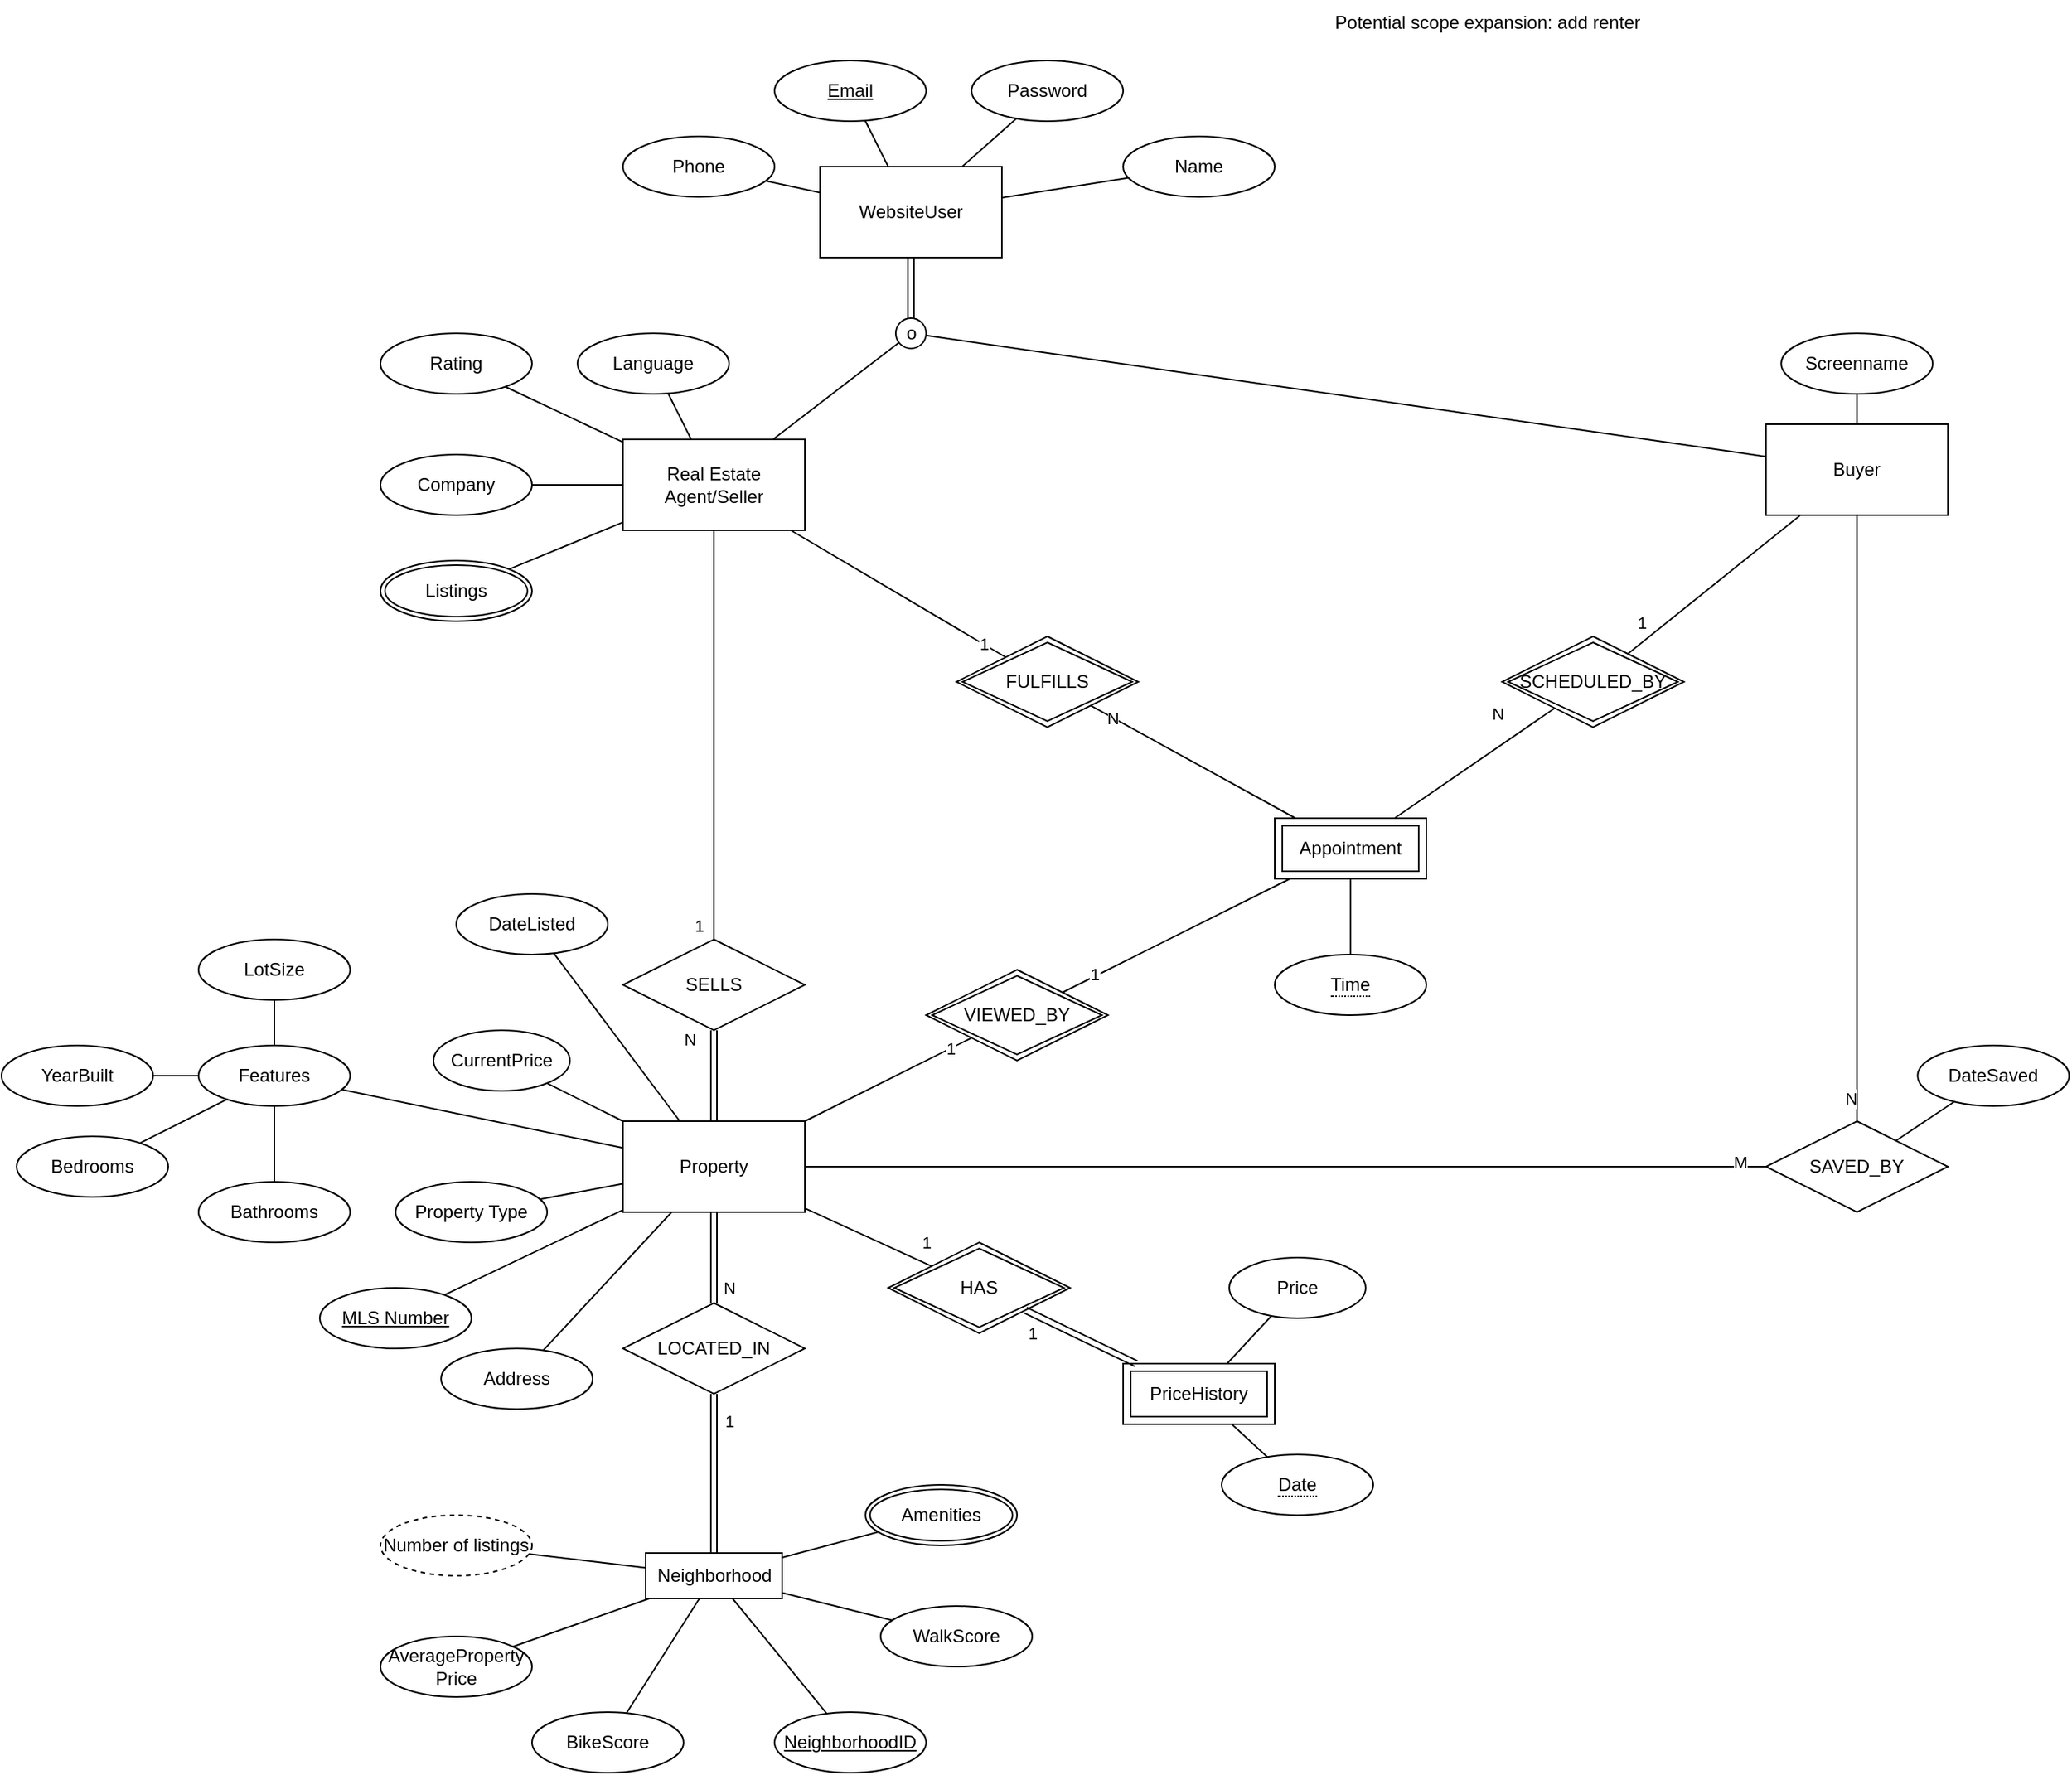 <mxfile version="20.3.0" type="device" pages="4"><diagram id="OahGCMniFj_S4Yjc0QF7" name="EER"><mxGraphModel dx="1108" dy="563" grid="1" gridSize="10" guides="1" tooltips="1" connect="1" arrows="1" fold="1" page="1" pageScale="1" pageWidth="1700" pageHeight="1100" math="0" shadow="0"><root><mxCell id="0"/><mxCell id="1" parent="0"/><mxCell id="SbIzcaCRd3C0uk_LDRHJ-1" value="WebsiteUser" style="rounded=0;whiteSpace=wrap;html=1;" parent="1" vertex="1"><mxGeometry x="550" y="110" width="120" height="60" as="geometry"/></mxCell><mxCell id="SbIzcaCRd3C0uk_LDRHJ-2" value="Real Estate Agent/Seller" style="rounded=0;whiteSpace=wrap;html=1;" parent="1" vertex="1"><mxGeometry x="420" y="290" width="120" height="60" as="geometry"/></mxCell><mxCell id="SbIzcaCRd3C0uk_LDRHJ-3" value="Buyer" style="rounded=0;whiteSpace=wrap;html=1;" parent="1" vertex="1"><mxGeometry x="1174.14" y="280" width="120" height="60" as="geometry"/></mxCell><mxCell id="SbIzcaCRd3C0uk_LDRHJ-8" value="Property" style="rounded=0;whiteSpace=wrap;html=1;" parent="1" vertex="1"><mxGeometry x="420" y="740" width="120" height="60" as="geometry"/></mxCell><mxCell id="SbIzcaCRd3C0uk_LDRHJ-10" value="AverageProperty Price" style="ellipse;whiteSpace=wrap;html=1;align=center;" parent="1" vertex="1"><mxGeometry x="260" y="1080" width="100" height="40" as="geometry"/></mxCell><mxCell id="SbIzcaCRd3C0uk_LDRHJ-16" value="WalkScore" style="ellipse;whiteSpace=wrap;html=1;align=center;" parent="1" vertex="1"><mxGeometry x="590" y="1060" width="100" height="40" as="geometry"/></mxCell><mxCell id="SbIzcaCRd3C0uk_LDRHJ-19" value="PriceHistory" style="shape=ext;margin=3;double=1;whiteSpace=wrap;html=1;align=center;" parent="1" vertex="1"><mxGeometry x="750" y="900" width="100" height="40" as="geometry"/></mxCell><mxCell id="SbIzcaCRd3C0uk_LDRHJ-23" value="MLS Number" style="ellipse;whiteSpace=wrap;html=1;align=center;fontStyle=4;" parent="1" vertex="1"><mxGeometry x="220" y="850" width="100" height="40" as="geometry"/></mxCell><mxCell id="SbIzcaCRd3C0uk_LDRHJ-25" value="Property Type" style="ellipse;whiteSpace=wrap;html=1;align=center;" parent="1" vertex="1"><mxGeometry x="270" y="780" width="100" height="40" as="geometry"/></mxCell><mxCell id="Bl-gYeY2j70JOB7xd8Xq-1" value="" style="shape=link;html=1;rounded=0;" parent="1" source="SbIzcaCRd3C0uk_LDRHJ-1" edge="1"><mxGeometry relative="1" as="geometry"><mxPoint x="630" y="220" as="sourcePoint"/><mxPoint x="610" y="210" as="targetPoint"/></mxGeometry></mxCell><mxCell id="Bl-gYeY2j70JOB7xd8Xq-3" value="o" style="shape=ellipse;html=1;dashed=0;whitespace=wrap;aspect=fixed;perimeter=ellipsePerimeter;" parent="1" vertex="1"><mxGeometry x="600" y="210" width="20" height="20" as="geometry"/></mxCell><mxCell id="Bl-gYeY2j70JOB7xd8Xq-5" value="" style="endArrow=none;html=1;rounded=0;" parent="1" source="SbIzcaCRd3C0uk_LDRHJ-2" target="Bl-gYeY2j70JOB7xd8Xq-3" edge="1"><mxGeometry relative="1" as="geometry"><mxPoint x="500" y="250" as="sourcePoint"/><mxPoint x="660" y="250" as="targetPoint"/></mxGeometry></mxCell><mxCell id="Bl-gYeY2j70JOB7xd8Xq-7" value="" style="endArrow=none;html=1;rounded=0;" parent="1" source="SbIzcaCRd3C0uk_LDRHJ-3" target="Bl-gYeY2j70JOB7xd8Xq-3" edge="1"><mxGeometry relative="1" as="geometry"><mxPoint x="810" y="310" as="sourcePoint"/><mxPoint x="612.082" y="236.107" as="targetPoint"/></mxGeometry></mxCell><mxCell id="Bl-gYeY2j70JOB7xd8Xq-9" value="SELLS" style="shape=rhombus;perimeter=rhombusPerimeter;whiteSpace=wrap;html=1;align=center;" parent="1" vertex="1"><mxGeometry x="420" y="620" width="120" height="60" as="geometry"/></mxCell><mxCell id="Bl-gYeY2j70JOB7xd8Xq-10" value="" style="endArrow=none;html=1;rounded=0;" parent="1" source="Bl-gYeY2j70JOB7xd8Xq-9" target="SbIzcaCRd3C0uk_LDRHJ-2" edge="1"><mxGeometry relative="1" as="geometry"><mxPoint x="529" y="300" as="sourcePoint"/><mxPoint x="612.074" y="236.097" as="targetPoint"/></mxGeometry></mxCell><mxCell id="Bl-gYeY2j70JOB7xd8Xq-105" value="1" style="edgeLabel;html=1;align=center;verticalAlign=middle;resizable=0;points=[];" parent="Bl-gYeY2j70JOB7xd8Xq-10" vertex="1" connectable="0"><mxGeometry x="0.567" relative="1" as="geometry"><mxPoint x="-10" y="202" as="offset"/></mxGeometry></mxCell><mxCell id="Bl-gYeY2j70JOB7xd8Xq-15" value="HAS" style="shape=rhombus;double=1;perimeter=rhombusPerimeter;whiteSpace=wrap;html=1;align=center;" parent="1" vertex="1"><mxGeometry x="595" y="820" width="120" height="60" as="geometry"/></mxCell><mxCell id="Bl-gYeY2j70JOB7xd8Xq-18" value="" style="endArrow=none;html=1;rounded=0;shape=link;" parent="1" source="Bl-gYeY2j70JOB7xd8Xq-128" target="SbIzcaCRd3C0uk_LDRHJ-8" edge="1"><mxGeometry relative="1" as="geometry"><mxPoint x="480" y="860" as="sourcePoint"/><mxPoint x="490" y="750" as="targetPoint"/></mxGeometry></mxCell><mxCell id="Bl-gYeY2j70JOB7xd8Xq-108" value="N" style="edgeLabel;html=1;align=center;verticalAlign=middle;resizable=0;points=[];" parent="Bl-gYeY2j70JOB7xd8Xq-18" vertex="1" connectable="0"><mxGeometry x="-0.6" y="-6" relative="1" as="geometry"><mxPoint x="4" y="2" as="offset"/></mxGeometry></mxCell><mxCell id="Bl-gYeY2j70JOB7xd8Xq-20" value="" style="endArrow=none;html=1;rounded=0;shape=link;" parent="1" source="SbIzcaCRd3C0uk_LDRHJ-19" target="Bl-gYeY2j70JOB7xd8Xq-15" edge="1"><mxGeometry relative="1" as="geometry"><mxPoint x="510" y="710" as="sourcePoint"/><mxPoint x="510" y="770" as="targetPoint"/></mxGeometry></mxCell><mxCell id="Bl-gYeY2j70JOB7xd8Xq-110" value="1" style="edgeLabel;html=1;align=center;verticalAlign=middle;resizable=0;points=[];" parent="Bl-gYeY2j70JOB7xd8Xq-20" vertex="1" connectable="0"><mxGeometry x="0.634" relative="1" as="geometry"><mxPoint x="-9" y="9" as="offset"/></mxGeometry></mxCell><mxCell id="Bl-gYeY2j70JOB7xd8Xq-21" value="" style="endArrow=none;html=1;rounded=0;shape=link;" parent="1" source="Bl-gYeY2j70JOB7xd8Xq-125" target="Bl-gYeY2j70JOB7xd8Xq-128" edge="1"><mxGeometry relative="1" as="geometry"><mxPoint x="480" y="1010" as="sourcePoint"/><mxPoint x="480" y="920" as="targetPoint"/></mxGeometry></mxCell><mxCell id="Bl-gYeY2j70JOB7xd8Xq-107" value="1" style="edgeLabel;html=1;align=center;verticalAlign=middle;resizable=0;points=[];" parent="Bl-gYeY2j70JOB7xd8Xq-21" vertex="1" connectable="0"><mxGeometry x="0.571" y="2" relative="1" as="geometry"><mxPoint x="12" y="-5" as="offset"/></mxGeometry></mxCell><mxCell id="Bl-gYeY2j70JOB7xd8Xq-27" value="Amenities" style="ellipse;shape=doubleEllipse;margin=3;whiteSpace=wrap;html=1;align=center;" parent="1" vertex="1"><mxGeometry x="580" y="980" width="100" height="40" as="geometry"/></mxCell><mxCell id="Bl-gYeY2j70JOB7xd8Xq-28" value="&lt;u&gt;Email&lt;/u&gt;" style="ellipse;whiteSpace=wrap;html=1;align=center;" parent="1" vertex="1"><mxGeometry x="520" y="40" width="100" height="40" as="geometry"/></mxCell><mxCell id="Bl-gYeY2j70JOB7xd8Xq-31" value="Password" style="ellipse;whiteSpace=wrap;html=1;align=center;" parent="1" vertex="1"><mxGeometry x="650" y="40" width="100" height="40" as="geometry"/></mxCell><mxCell id="Bl-gYeY2j70JOB7xd8Xq-33" value="Name" style="ellipse;whiteSpace=wrap;html=1;align=center;" parent="1" vertex="1"><mxGeometry x="750" y="90" width="100" height="40" as="geometry"/></mxCell><mxCell id="Bl-gYeY2j70JOB7xd8Xq-34" value="Phone" style="ellipse;whiteSpace=wrap;html=1;align=center;" parent="1" vertex="1"><mxGeometry x="420" y="90" width="100" height="40" as="geometry"/></mxCell><mxCell id="Bl-gYeY2j70JOB7xd8Xq-39" value="" style="endArrow=none;html=1;rounded=0;" parent="1" source="CTV0n9Ub6K6mtWV6hgJk-1" target="SbIzcaCRd3C0uk_LDRHJ-3" edge="1"><mxGeometry relative="1" as="geometry"><mxPoint x="1234.14" y="530.0" as="sourcePoint"/><mxPoint x="904.14" y="590" as="targetPoint"/></mxGeometry></mxCell><mxCell id="auO4czMeBIs7uQgYMAvy-1" value="N" style="edgeLabel;html=1;align=center;verticalAlign=middle;resizable=0;points=[];" parent="Bl-gYeY2j70JOB7xd8Xq-39" vertex="1" connectable="0"><mxGeometry x="-0.926" y="4" relative="1" as="geometry"><mxPoint as="offset"/></mxGeometry></mxCell><mxCell id="Bl-gYeY2j70JOB7xd8Xq-44" style="rounded=0;orthogonalLoop=1;jettySize=auto;html=1;endArrow=none;endFill=0;startArrow=none;startFill=0;" parent="1" source="Bl-gYeY2j70JOB7xd8Xq-42" target="SbIzcaCRd3C0uk_LDRHJ-3" edge="1"><mxGeometry relative="1" as="geometry"/></mxCell><mxCell id="Bl-gYeY2j70JOB7xd8Xq-42" value="Screenname" style="ellipse;whiteSpace=wrap;html=1;align=center;" parent="1" vertex="1"><mxGeometry x="1184.14" y="220" width="100" height="40" as="geometry"/></mxCell><mxCell id="Bl-gYeY2j70JOB7xd8Xq-49" value="Listings" style="ellipse;shape=doubleEllipse;margin=3;whiteSpace=wrap;html=1;align=center;" parent="1" vertex="1"><mxGeometry x="260" y="370" width="100" height="40" as="geometry"/></mxCell><mxCell id="Bl-gYeY2j70JOB7xd8Xq-50" value="DateSaved" style="ellipse;whiteSpace=wrap;html=1;align=center;" parent="1" vertex="1"><mxGeometry x="1274.14" y="690" width="100" height="40" as="geometry"/></mxCell><mxCell id="Bl-gYeY2j70JOB7xd8Xq-51" style="rounded=0;orthogonalLoop=1;jettySize=auto;html=1;endArrow=none;endFill=0;startArrow=none;startFill=0;" parent="1" target="Bl-gYeY2j70JOB7xd8Xq-50" edge="1"><mxGeometry relative="1" as="geometry"><mxPoint x="1259.893" y="752.876" as="sourcePoint"/><mxPoint x="1091.283" y="510" as="targetPoint"/></mxGeometry></mxCell><mxCell id="Bl-gYeY2j70JOB7xd8Xq-59" value="Features" style="ellipse;whiteSpace=wrap;html=1;align=center;" parent="1" vertex="1"><mxGeometry x="140" y="690" width="100" height="40" as="geometry"/></mxCell><mxCell id="Bl-gYeY2j70JOB7xd8Xq-60" value="Bedrooms&lt;span style=&quot;color: rgba(0, 0, 0, 0); font-family: monospace; font-size: 0px; text-align: start;&quot;&gt;%3CmxGraphModel%3E%3Croot%3E%3CmxCell%20id%3D%220%22%2F%3E%3CmxCell%20id%3D%221%22%20parent%3D%220%22%2F%3E%3CmxCell%20id%3D%222%22%20value%3D%22Rooms%22%20style%3D%22ellipse%3BwhiteSpace%3Dwrap%3Bhtml%3D1%3Balign%3Dcenter%3B%22%20vertex%3D%221%22%20parent%3D%221%22%3E%3CmxGeometry%20x%3D%2230%22%20y%3D%22630%22%20width%3D%22100%22%20height%3D%2240%22%20as%3D%22geometry%22%2F%3E%3C%2FmxCell%3E%3C%2Froot%3E%3C%2FmxGraphModel%3E&lt;/span&gt;" style="ellipse;whiteSpace=wrap;html=1;align=center;" parent="1" vertex="1"><mxGeometry x="20" y="750" width="100" height="40" as="geometry"/></mxCell><mxCell id="Bl-gYeY2j70JOB7xd8Xq-61" value="Bathrooms" style="ellipse;whiteSpace=wrap;html=1;align=center;" parent="1" vertex="1"><mxGeometry x="140" y="780" width="100" height="40" as="geometry"/></mxCell><mxCell id="Bl-gYeY2j70JOB7xd8Xq-62" value="" style="endArrow=none;html=1;rounded=0;" parent="1" source="Bl-gYeY2j70JOB7xd8Xq-59" target="SbIzcaCRd3C0uk_LDRHJ-8" edge="1"><mxGeometry relative="1" as="geometry"><mxPoint x="490" y="870" as="sourcePoint"/><mxPoint x="490" y="810" as="targetPoint"/></mxGeometry></mxCell><mxCell id="Bl-gYeY2j70JOB7xd8Xq-63" value="" style="endArrow=none;html=1;rounded=0;" parent="1" source="Bl-gYeY2j70JOB7xd8Xq-61" target="Bl-gYeY2j70JOB7xd8Xq-59" edge="1"><mxGeometry relative="1" as="geometry"><mxPoint x="220" y="720" as="sourcePoint"/><mxPoint x="220" y="660" as="targetPoint"/></mxGeometry></mxCell><mxCell id="Bl-gYeY2j70JOB7xd8Xq-64" value="" style="endArrow=none;html=1;rounded=0;" parent="1" source="Bl-gYeY2j70JOB7xd8Xq-60" target="Bl-gYeY2j70JOB7xd8Xq-59" edge="1"><mxGeometry relative="1" as="geometry"><mxPoint x="230" y="730" as="sourcePoint"/><mxPoint x="230" y="670" as="targetPoint"/></mxGeometry></mxCell><mxCell id="Bl-gYeY2j70JOB7xd8Xq-66" value="DateListed" style="ellipse;whiteSpace=wrap;html=1;align=center;" parent="1" vertex="1"><mxGeometry x="310" y="590" width="100" height="40" as="geometry"/></mxCell><mxCell id="Bl-gYeY2j70JOB7xd8Xq-67" value="Company" style="ellipse;whiteSpace=wrap;html=1;align=center;" parent="1" vertex="1"><mxGeometry x="260" y="300" width="100" height="40" as="geometry"/></mxCell><mxCell id="Bl-gYeY2j70JOB7xd8Xq-68" value="Rating" style="ellipse;whiteSpace=wrap;html=1;align=center;" parent="1" vertex="1"><mxGeometry x="260" y="220" width="100" height="40" as="geometry"/></mxCell><mxCell id="Bl-gYeY2j70JOB7xd8Xq-69" value="Language" style="ellipse;whiteSpace=wrap;html=1;align=center;" parent="1" vertex="1"><mxGeometry x="390" y="220" width="100" height="40" as="geometry"/></mxCell><mxCell id="Bl-gYeY2j70JOB7xd8Xq-70" value="Potential scope expansion: add renter" style="text;html=1;align=center;verticalAlign=middle;resizable=0;points=[];autosize=1;strokeColor=none;fillColor=none;" parent="1" vertex="1"><mxGeometry x="880" width="220" height="30" as="geometry"/></mxCell><mxCell id="Bl-gYeY2j70JOB7xd8Xq-71" value="" style="endArrow=none;html=1;rounded=0;" parent="1" source="SbIzcaCRd3C0uk_LDRHJ-19" target="Bl-gYeY2j70JOB7xd8Xq-116" edge="1"><mxGeometry relative="1" as="geometry"><mxPoint x="768.571" y="910" as="sourcePoint"/><mxPoint x="900" y="920" as="targetPoint"/></mxGeometry></mxCell><mxCell id="Bl-gYeY2j70JOB7xd8Xq-74" value="" style="endArrow=none;html=1;rounded=0;" parent="1" source="Bl-gYeY2j70JOB7xd8Xq-125" target="Bl-gYeY2j70JOB7xd8Xq-27" edge="1"><mxGeometry relative="1" as="geometry"><mxPoint x="530" y="1053.168" as="sourcePoint"/><mxPoint x="923.958" y="918.862" as="targetPoint"/></mxGeometry></mxCell><mxCell id="Bl-gYeY2j70JOB7xd8Xq-75" value="" style="endArrow=none;html=1;rounded=0;" parent="1" source="Bl-gYeY2j70JOB7xd8Xq-125" target="SbIzcaCRd3C0uk_LDRHJ-16" edge="1"><mxGeometry relative="1" as="geometry"><mxPoint x="500" y="1055" as="sourcePoint"/><mxPoint x="620.699" y="1080.448" as="targetPoint"/></mxGeometry></mxCell><mxCell id="Bl-gYeY2j70JOB7xd8Xq-77" value="" style="endArrow=none;html=1;rounded=0;" parent="1" source="Bl-gYeY2j70JOB7xd8Xq-125" target="SbIzcaCRd3C0uk_LDRHJ-10" edge="1"><mxGeometry relative="1" as="geometry"><mxPoint x="430" y="1048.912" as="sourcePoint"/><mxPoint x="640.699" y="1100.448" as="targetPoint"/></mxGeometry></mxCell><mxCell id="Bl-gYeY2j70JOB7xd8Xq-78" value="" style="endArrow=none;html=1;rounded=0;" parent="1" source="SbIzcaCRd3C0uk_LDRHJ-2" target="Bl-gYeY2j70JOB7xd8Xq-69" edge="1"><mxGeometry relative="1" as="geometry"><mxPoint x="529" y="300" as="sourcePoint"/><mxPoint x="612.074" y="236.097" as="targetPoint"/></mxGeometry></mxCell><mxCell id="Bl-gYeY2j70JOB7xd8Xq-79" value="" style="endArrow=none;html=1;rounded=0;" parent="1" source="SbIzcaCRd3C0uk_LDRHJ-2" target="Bl-gYeY2j70JOB7xd8Xq-68" edge="1"><mxGeometry relative="1" as="geometry"><mxPoint x="539" y="310" as="sourcePoint"/><mxPoint x="622.074" y="246.097" as="targetPoint"/></mxGeometry></mxCell><mxCell id="Bl-gYeY2j70JOB7xd8Xq-80" value="" style="endArrow=none;html=1;rounded=0;" parent="1" source="SbIzcaCRd3C0uk_LDRHJ-2" target="Bl-gYeY2j70JOB7xd8Xq-67" edge="1"><mxGeometry relative="1" as="geometry"><mxPoint x="549" y="320" as="sourcePoint"/><mxPoint x="632.074" y="256.097" as="targetPoint"/></mxGeometry></mxCell><mxCell id="Bl-gYeY2j70JOB7xd8Xq-82" value="" style="endArrow=none;html=1;rounded=0;" parent="1" source="SbIzcaCRd3C0uk_LDRHJ-2" target="Bl-gYeY2j70JOB7xd8Xq-49" edge="1"><mxGeometry relative="1" as="geometry"><mxPoint x="559" y="330" as="sourcePoint"/><mxPoint x="642.074" y="266.097" as="targetPoint"/></mxGeometry></mxCell><mxCell id="Bl-gYeY2j70JOB7xd8Xq-85" value="" style="endArrow=none;html=1;rounded=0;" parent="1" source="SbIzcaCRd3C0uk_LDRHJ-8" target="Bl-gYeY2j70JOB7xd8Xq-66" edge="1"><mxGeometry relative="1" as="geometry"><mxPoint x="456.364" y="760" as="sourcePoint"/><mxPoint x="365.145" y="697.287" as="targetPoint"/></mxGeometry></mxCell><mxCell id="Bl-gYeY2j70JOB7xd8Xq-86" value="" style="endArrow=none;html=1;rounded=0;" parent="1" source="SbIzcaCRd3C0uk_LDRHJ-8" target="SbIzcaCRd3C0uk_LDRHJ-23" edge="1"><mxGeometry relative="1" as="geometry"><mxPoint x="466.364" y="770" as="sourcePoint"/><mxPoint x="375.145" y="707.287" as="targetPoint"/></mxGeometry></mxCell><mxCell id="Bl-gYeY2j70JOB7xd8Xq-87" value="" style="endArrow=none;html=1;rounded=0;" parent="1" source="SbIzcaCRd3C0uk_LDRHJ-8" target="SbIzcaCRd3C0uk_LDRHJ-25" edge="1"><mxGeometry relative="1" as="geometry"><mxPoint x="476.364" y="780" as="sourcePoint"/><mxPoint x="385.145" y="717.287" as="targetPoint"/></mxGeometry></mxCell><mxCell id="Bl-gYeY2j70JOB7xd8Xq-89" value="Address" style="ellipse;whiteSpace=wrap;html=1;align=center;" parent="1" vertex="1"><mxGeometry x="300" y="890" width="100" height="40" as="geometry"/></mxCell><mxCell id="Bl-gYeY2j70JOB7xd8Xq-90" value="" style="endArrow=none;html=1;rounded=0;" parent="1" source="Bl-gYeY2j70JOB7xd8Xq-89" target="SbIzcaCRd3C0uk_LDRHJ-8" edge="1"><mxGeometry relative="1" as="geometry"><mxPoint x="148.007" y="897.005" as="sourcePoint"/><mxPoint x="430" y="800.526" as="targetPoint"/></mxGeometry></mxCell><mxCell id="Bl-gYeY2j70JOB7xd8Xq-91" value="LotSize" style="ellipse;whiteSpace=wrap;html=1;align=center;" parent="1" vertex="1"><mxGeometry x="140" y="620" width="100" height="40" as="geometry"/></mxCell><mxCell id="Bl-gYeY2j70JOB7xd8Xq-92" value="YearBuilt" style="ellipse;whiteSpace=wrap;html=1;align=center;" parent="1" vertex="1"><mxGeometry x="10" y="690" width="100" height="40" as="geometry"/></mxCell><mxCell id="Bl-gYeY2j70JOB7xd8Xq-95" value="" style="endArrow=none;html=1;rounded=0;" parent="1" source="Bl-gYeY2j70JOB7xd8Xq-34" target="SbIzcaCRd3C0uk_LDRHJ-1" edge="1"><mxGeometry relative="1" as="geometry"><mxPoint x="529.011" y="300" as="sourcePoint"/><mxPoint x="612.087" y="236.114" as="targetPoint"/></mxGeometry></mxCell><mxCell id="Bl-gYeY2j70JOB7xd8Xq-96" value="" style="endArrow=none;html=1;rounded=0;" parent="1" source="Bl-gYeY2j70JOB7xd8Xq-28" target="SbIzcaCRd3C0uk_LDRHJ-1" edge="1"><mxGeometry relative="1" as="geometry"><mxPoint x="539.011" y="310" as="sourcePoint"/><mxPoint x="622.087" y="246.114" as="targetPoint"/></mxGeometry></mxCell><mxCell id="Bl-gYeY2j70JOB7xd8Xq-97" value="" style="endArrow=none;html=1;rounded=0;" parent="1" source="Bl-gYeY2j70JOB7xd8Xq-31" target="SbIzcaCRd3C0uk_LDRHJ-1" edge="1"><mxGeometry relative="1" as="geometry"><mxPoint x="548.57" y="78.57" as="sourcePoint"/><mxPoint x="590" y="120" as="targetPoint"/></mxGeometry></mxCell><mxCell id="Bl-gYeY2j70JOB7xd8Xq-98" value="" style="endArrow=none;html=1;rounded=0;" parent="1" source="Bl-gYeY2j70JOB7xd8Xq-33" target="SbIzcaCRd3C0uk_LDRHJ-1" edge="1"><mxGeometry relative="1" as="geometry"><mxPoint x="558.57" y="88.57" as="sourcePoint"/><mxPoint x="600" y="130" as="targetPoint"/></mxGeometry></mxCell><mxCell id="Bl-gYeY2j70JOB7xd8Xq-99" value="" style="endArrow=none;html=1;rounded=0;" parent="1" source="Bl-gYeY2j70JOB7xd8Xq-92" target="Bl-gYeY2j70JOB7xd8Xq-59" edge="1"><mxGeometry relative="1" as="geometry"><mxPoint x="114.128" y="782.483" as="sourcePoint"/><mxPoint x="176.003" y="737.546" as="targetPoint"/></mxGeometry></mxCell><mxCell id="Bl-gYeY2j70JOB7xd8Xq-100" value="" style="endArrow=none;html=1;rounded=0;" parent="1" source="Bl-gYeY2j70JOB7xd8Xq-91" target="Bl-gYeY2j70JOB7xd8Xq-59" edge="1"><mxGeometry relative="1" as="geometry"><mxPoint x="124.128" y="792.483" as="sourcePoint"/><mxPoint x="186.003" y="747.546" as="targetPoint"/></mxGeometry></mxCell><mxCell id="Bl-gYeY2j70JOB7xd8Xq-114" value="CurrentPrice" style="ellipse;whiteSpace=wrap;html=1;align=center;" parent="1" vertex="1"><mxGeometry x="295" y="680" width="90" height="40" as="geometry"/></mxCell><mxCell id="Bl-gYeY2j70JOB7xd8Xq-115" value="" style="endArrow=none;html=1;rounded=0;" parent="1" source="SbIzcaCRd3C0uk_LDRHJ-8" target="Bl-gYeY2j70JOB7xd8Xq-114" edge="1"><mxGeometry relative="1" as="geometry"><mxPoint x="430" y="767.033" as="sourcePoint"/><mxPoint x="345.453" y="748.761" as="targetPoint"/></mxGeometry></mxCell><mxCell id="Bl-gYeY2j70JOB7xd8Xq-116" value="Price" style="ellipse;whiteSpace=wrap;html=1;align=center;" parent="1" vertex="1"><mxGeometry x="820" y="830" width="90" height="40" as="geometry"/></mxCell><mxCell id="Bl-gYeY2j70JOB7xd8Xq-119" value="" style="endArrow=none;html=1;rounded=0;" parent="1" source="SbIzcaCRd3C0uk_LDRHJ-19" target="Bl-gYeY2j70JOB7xd8Xq-121" edge="1"><mxGeometry relative="1" as="geometry"><mxPoint x="860" y="930" as="sourcePoint"/><mxPoint x="845.55" y="961.965" as="targetPoint"/></mxGeometry></mxCell><mxCell id="Bl-gYeY2j70JOB7xd8Xq-121" value="&lt;span style=&quot;border-bottom: 1px dotted&quot;&gt;Date&lt;/span&gt;" style="ellipse;whiteSpace=wrap;html=1;align=center;" parent="1" vertex="1"><mxGeometry x="815" y="960" width="100" height="40" as="geometry"/></mxCell><mxCell id="Bl-gYeY2j70JOB7xd8Xq-126" value="" style="edgeStyle=none;rounded=0;orthogonalLoop=1;jettySize=auto;html=1;startArrow=none;startFill=0;endArrow=none;endFill=0;" parent="1" source="Bl-gYeY2j70JOB7xd8Xq-125" target="Bl-gYeY2j70JOB7xd8Xq-131" edge="1"><mxGeometry relative="1" as="geometry"><mxPoint x="480" y="1145" as="targetPoint"/></mxGeometry></mxCell><mxCell id="Bl-gYeY2j70JOB7xd8Xq-125" value="Neighborhood" style="html=1;" parent="1" vertex="1"><mxGeometry x="435" y="1025" width="90" height="30" as="geometry"/></mxCell><mxCell id="Bl-gYeY2j70JOB7xd8Xq-128" value="LOCATED_IN" style="shape=rhombus;perimeter=rhombusPerimeter;whiteSpace=wrap;html=1;align=center;" parent="1" vertex="1"><mxGeometry x="420" y="860" width="120" height="60" as="geometry"/></mxCell><mxCell id="Bl-gYeY2j70JOB7xd8Xq-129" value="" style="endArrow=none;html=1;rounded=0;shape=link;" parent="1" source="SbIzcaCRd3C0uk_LDRHJ-8" target="Bl-gYeY2j70JOB7xd8Xq-9" edge="1"><mxGeometry relative="1" as="geometry"><mxPoint x="1050" y="540" as="sourcePoint"/><mxPoint x="980" y="540" as="targetPoint"/></mxGeometry></mxCell><mxCell id="Bl-gYeY2j70JOB7xd8Xq-130" value="N" style="edgeLabel;html=1;align=center;verticalAlign=middle;resizable=0;points=[];" parent="Bl-gYeY2j70JOB7xd8Xq-129" vertex="1" connectable="0"><mxGeometry x="0.513" y="-1" relative="1" as="geometry"><mxPoint x="-17" y="-9" as="offset"/></mxGeometry></mxCell><mxCell id="Bl-gYeY2j70JOB7xd8Xq-131" value="NeighborhoodID" style="ellipse;whiteSpace=wrap;html=1;align=center;fontStyle=4;" parent="1" vertex="1"><mxGeometry x="520" y="1130" width="100" height="40" as="geometry"/></mxCell><mxCell id="Bl-gYeY2j70JOB7xd8Xq-132" value="BikeScore" style="ellipse;whiteSpace=wrap;html=1;align=center;" parent="1" vertex="1"><mxGeometry x="360" y="1130" width="100" height="40" as="geometry"/></mxCell><mxCell id="Bl-gYeY2j70JOB7xd8Xq-133" value="" style="endArrow=none;html=1;rounded=0;" parent="1" source="Bl-gYeY2j70JOB7xd8Xq-125" target="Bl-gYeY2j70JOB7xd8Xq-132" edge="1"><mxGeometry relative="1" as="geometry"><mxPoint x="505.652" y="1065" as="sourcePoint"/><mxPoint x="590.741" y="1146.543" as="targetPoint"/></mxGeometry></mxCell><mxCell id="Bl-gYeY2j70JOB7xd8Xq-138" value="" style="endArrow=none;html=1;rounded=0;" parent="1" source="Bl-gYeY2j70JOB7xd8Xq-15" target="SbIzcaCRd3C0uk_LDRHJ-8" edge="1"><mxGeometry relative="1" as="geometry"><mxPoint x="633.657" y="845.672" as="sourcePoint"/><mxPoint x="550.0" y="807.429" as="targetPoint"/></mxGeometry></mxCell><mxCell id="Bl-gYeY2j70JOB7xd8Xq-139" value="1" style="edgeLabel;html=1;align=center;verticalAlign=middle;resizable=0;points=[];" parent="Bl-gYeY2j70JOB7xd8Xq-138" vertex="1" connectable="0"><mxGeometry x="-0.698" relative="1" as="geometry"><mxPoint x="9" y="-10" as="offset"/></mxGeometry></mxCell><mxCell id="Bl-gYeY2j70JOB7xd8Xq-140" value="" style="endArrow=none;html=1;rounded=0;" parent="1" source="CTV0n9Ub6K6mtWV6hgJk-1" target="SbIzcaCRd3C0uk_LDRHJ-8" edge="1"><mxGeometry relative="1" as="geometry"><mxPoint x="840" y="770.0" as="sourcePoint"/><mxPoint x="761.25" y="570" as="targetPoint"/></mxGeometry></mxCell><mxCell id="MaXzKnxlIGLW-5gLwhOi-3" value="M" style="edgeLabel;html=1;align=center;verticalAlign=middle;resizable=0;points=[];" parent="Bl-gYeY2j70JOB7xd8Xq-140" vertex="1" connectable="0"><mxGeometry x="-0.946" y="-3" relative="1" as="geometry"><mxPoint as="offset"/></mxGeometry></mxCell><mxCell id="CTV0n9Ub6K6mtWV6hgJk-1" value="SAVED_BY" style="shape=rhombus;perimeter=rhombusPerimeter;whiteSpace=wrap;html=1;align=center;" parent="1" vertex="1"><mxGeometry x="1174.14" y="740" width="120" height="60" as="geometry"/></mxCell><mxCell id="auO4czMeBIs7uQgYMAvy-5" value="" style="endArrow=none;html=1;rounded=0;" parent="1" source="SbIzcaCRd3C0uk_LDRHJ-2" target="auO4czMeBIs7uQgYMAvy-12" edge="1"><mxGeometry relative="1" as="geometry"><mxPoint x="529.0" y="300" as="sourcePoint"/><mxPoint x="672.5" y="433.75" as="targetPoint"/></mxGeometry></mxCell><mxCell id="MaXzKnxlIGLW-5gLwhOi-6" value="1" style="edgeLabel;html=1;align=center;verticalAlign=middle;resizable=0;points=[];" parent="auO4czMeBIs7uQgYMAvy-5" vertex="1" connectable="0"><mxGeometry x="0.784" relative="1" as="geometry"><mxPoint as="offset"/></mxGeometry></mxCell><mxCell id="auO4czMeBIs7uQgYMAvy-6" value="" style="endArrow=none;html=1;rounded=0;" parent="1" source="auO4czMeBIs7uQgYMAvy-12" target="auO4czMeBIs7uQgYMAvy-9" edge="1"><mxGeometry relative="1" as="geometry"><mxPoint x="728.571" y="465.714" as="sourcePoint"/><mxPoint x="839.0" y="486.638" as="targetPoint"/></mxGeometry></mxCell><mxCell id="MaXzKnxlIGLW-5gLwhOi-7" value="N" style="edgeLabel;html=1;align=center;verticalAlign=middle;resizable=0;points=[];" parent="auO4czMeBIs7uQgYMAvy-6" vertex="1" connectable="0"><mxGeometry x="-0.784" relative="1" as="geometry"><mxPoint as="offset"/></mxGeometry></mxCell><mxCell id="auO4czMeBIs7uQgYMAvy-7" value="" style="endArrow=none;html=1;rounded=0;" parent="1" source="auO4czMeBIs7uQgYMAvy-13" target="auO4czMeBIs7uQgYMAvy-9" edge="1"><mxGeometry relative="1" as="geometry"><mxPoint x="1100.638" y="455.319" as="sourcePoint"/><mxPoint x="961.0" y="483.857" as="targetPoint"/></mxGeometry></mxCell><mxCell id="MaXzKnxlIGLW-5gLwhOi-5" value="N" style="edgeLabel;html=1;align=center;verticalAlign=middle;resizable=0;points=[];" parent="auO4czMeBIs7uQgYMAvy-7" vertex="1" connectable="0"><mxGeometry x="-0.845" y="-2" relative="1" as="geometry"><mxPoint x="-29" y="-1" as="offset"/></mxGeometry></mxCell><mxCell id="auO4czMeBIs7uQgYMAvy-8" value="" style="endArrow=none;html=1;rounded=0;" parent="1" source="auO4czMeBIs7uQgYMAvy-13" target="SbIzcaCRd3C0uk_LDRHJ-3" edge="1"><mxGeometry relative="1" as="geometry"><mxPoint x="1041.202" y="423.766" as="sourcePoint"/><mxPoint x="843.67" y="494.286" as="targetPoint"/></mxGeometry></mxCell><mxCell id="MaXzKnxlIGLW-5gLwhOi-4" value="1" style="edgeLabel;html=1;align=center;verticalAlign=middle;resizable=0;points=[];" parent="auO4czMeBIs7uQgYMAvy-8" vertex="1" connectable="0"><mxGeometry x="-0.82" y="3" relative="1" as="geometry"><mxPoint y="-10" as="offset"/></mxGeometry></mxCell><mxCell id="auO4czMeBIs7uQgYMAvy-9" value="Appointment" style="shape=ext;margin=3;double=1;whiteSpace=wrap;html=1;align=center;" parent="1" vertex="1"><mxGeometry x="850" y="540" width="100" height="40" as="geometry"/></mxCell><mxCell id="auO4czMeBIs7uQgYMAvy-12" value="FULFILLS" style="shape=rhombus;double=1;perimeter=rhombusPerimeter;whiteSpace=wrap;html=1;align=center;" parent="1" vertex="1"><mxGeometry x="640" y="420" width="120" height="60" as="geometry"/></mxCell><mxCell id="auO4czMeBIs7uQgYMAvy-13" value="SCHEDULED_BY" style="shape=rhombus;double=1;perimeter=rhombusPerimeter;whiteSpace=wrap;html=1;align=center;" parent="1" vertex="1"><mxGeometry x="1000" y="420" width="120" height="60" as="geometry"/></mxCell><mxCell id="MaXzKnxlIGLW-5gLwhOi-1" value="&lt;span style=&quot;border-bottom: 1px dotted&quot;&gt;Time&lt;/span&gt;" style="ellipse;whiteSpace=wrap;html=1;align=center;" parent="1" vertex="1"><mxGeometry x="850" y="630" width="100" height="40" as="geometry"/></mxCell><mxCell id="MaXzKnxlIGLW-5gLwhOi-2" value="" style="endArrow=none;html=1;rounded=0;" parent="1" source="MaXzKnxlIGLW-5gLwhOi-1" target="auO4czMeBIs7uQgYMAvy-9" edge="1"><mxGeometry relative="1" as="geometry"><mxPoint x="738.571" y="475.714" as="sourcePoint"/><mxPoint x="873.636" y="550" as="targetPoint"/></mxGeometry></mxCell><mxCell id="MaXzKnxlIGLW-5gLwhOi-8" value="VIEWED_BY" style="shape=rhombus;double=1;perimeter=rhombusPerimeter;whiteSpace=wrap;html=1;align=center;" parent="1" vertex="1"><mxGeometry x="620" y="640" width="120" height="60" as="geometry"/></mxCell><mxCell id="MaXzKnxlIGLW-5gLwhOi-9" value="" style="endArrow=none;html=1;rounded=0;" parent="1" source="SbIzcaCRd3C0uk_LDRHJ-8" target="MaXzKnxlIGLW-5gLwhOi-8" edge="1"><mxGeometry relative="1" as="geometry"><mxPoint x="738.571" y="475.714" as="sourcePoint"/><mxPoint x="873.636" y="550" as="targetPoint"/></mxGeometry></mxCell><mxCell id="MaXzKnxlIGLW-5gLwhOi-13" value="1" style="edgeLabel;html=1;align=center;verticalAlign=middle;resizable=0;points=[];" parent="MaXzKnxlIGLW-5gLwhOi-9" vertex="1" connectable="0"><mxGeometry x="0.731" relative="1" as="geometry"><mxPoint y="-1" as="offset"/></mxGeometry></mxCell><mxCell id="MaXzKnxlIGLW-5gLwhOi-11" value="" style="endArrow=none;html=1;rounded=0;" parent="1" source="MaXzKnxlIGLW-5gLwhOi-8" target="auO4czMeBIs7uQgYMAvy-9" edge="1"><mxGeometry relative="1" as="geometry"><mxPoint x="535" y="750" as="sourcePoint"/><mxPoint x="674.286" y="657.143" as="targetPoint"/></mxGeometry></mxCell><mxCell id="MaXzKnxlIGLW-5gLwhOi-12" value="1" style="edgeLabel;html=1;align=center;verticalAlign=middle;resizable=0;points=[];" parent="MaXzKnxlIGLW-5gLwhOi-11" vertex="1" connectable="0"><mxGeometry x="-0.707" y="2" relative="1" as="geometry"><mxPoint as="offset"/></mxGeometry></mxCell><mxCell id="MaXzKnxlIGLW-5gLwhOi-14" value="Number of listings" style="ellipse;whiteSpace=wrap;html=1;align=center;dashed=1;" parent="1" vertex="1"><mxGeometry x="260" y="1000" width="100" height="40" as="geometry"/></mxCell><mxCell id="MaXzKnxlIGLW-5gLwhOi-15" value="" style="endArrow=none;html=1;rounded=0;" parent="1" source="Bl-gYeY2j70JOB7xd8Xq-125" target="MaXzKnxlIGLW-5gLwhOi-14" edge="1"><mxGeometry relative="1" as="geometry"><mxPoint x="447.5" y="1065" as="sourcePoint"/><mxPoint x="357.492" y="1096.768" as="targetPoint"/></mxGeometry></mxCell></root></mxGraphModel></diagram><diagram id="aPvuwtPZ3cwgFdNeQxO_" name="SCHEMA"><mxGraphModel dx="1108" dy="563" grid="1" gridSize="10" guides="1" tooltips="1" connect="1" arrows="1" fold="1" page="1" pageScale="1" pageWidth="1100" pageHeight="1700" math="0" shadow="0"><root><mxCell id="0"/><mxCell id="1" parent="0"/><mxCell id="lLypShS2tgxL3Tkug7bc-25" style="edgeStyle=orthogonalEdgeStyle;rounded=0;orthogonalLoop=1;jettySize=auto;html=1;exitX=0.5;exitY=0;exitDx=0;exitDy=0;entryX=0.5;entryY=1;entryDx=0;entryDy=0;" parent="1" source="0_UKCAhSv9xsNiW1YRMP-1" target="0_UKCAhSv9xsNiW1YRMP-2" edge="1"><mxGeometry relative="1" as="geometry"/></mxCell><mxCell id="0_UKCAhSv9xsNiW1YRMP-1" value="&lt;u&gt;Email&lt;/u&gt;" style="rounded=0;whiteSpace=wrap;html=1;" parent="1" vertex="1"><mxGeometry x="80" y="80" width="80" height="40" as="geometry"/></mxCell><mxCell id="0_UKCAhSv9xsNiW1YRMP-2" value="WEBSITE_USER" style="text;html=1;strokeColor=none;fillColor=none;align=center;verticalAlign=middle;whiteSpace=wrap;rounded=0;fontStyle=1" parent="1" vertex="1"><mxGeometry x="90" y="50" width="60" height="30" as="geometry"/></mxCell><mxCell id="0_UKCAhSv9xsNiW1YRMP-4" value="Name" style="rounded=0;whiteSpace=wrap;html=1;" parent="1" vertex="1"><mxGeometry x="160" y="80" width="80" height="40" as="geometry"/></mxCell><mxCell id="0_UKCAhSv9xsNiW1YRMP-5" value="Phone" style="rounded=0;whiteSpace=wrap;html=1;" parent="1" vertex="1"><mxGeometry x="240" y="80" width="80" height="40" as="geometry"/></mxCell><mxCell id="0_UKCAhSv9xsNiW1YRMP-6" value="Password" style="rounded=0;whiteSpace=wrap;html=1;" parent="1" vertex="1"><mxGeometry x="320" y="80" width="80" height="40" as="geometry"/></mxCell><mxCell id="lLypShS2tgxL3Tkug7bc-26" style="edgeStyle=orthogonalEdgeStyle;rounded=0;orthogonalLoop=1;jettySize=auto;html=1;entryX=0.5;entryY=1;entryDx=0;entryDy=0;" parent="1" source="0_UKCAhSv9xsNiW1YRMP-7" target="0_UKCAhSv9xsNiW1YRMP-1" edge="1"><mxGeometry relative="1" as="geometry"><Array as="points"><mxPoint x="100" y="220"/><mxPoint x="100" y="160"/><mxPoint x="120" y="160"/></Array></mxGeometry></mxCell><mxCell id="0_UKCAhSv9xsNiW1YRMP-7" value="&lt;u&gt;Email&lt;/u&gt;" style="rounded=0;whiteSpace=wrap;html=1;" parent="1" vertex="1"><mxGeometry x="120" y="200" width="80" height="40" as="geometry"/></mxCell><mxCell id="0_UKCAhSv9xsNiW1YRMP-8" value="BUYER" style="text;html=1;strokeColor=none;fillColor=none;align=center;verticalAlign=middle;whiteSpace=wrap;rounded=0;fontStyle=1" parent="1" vertex="1"><mxGeometry x="130" y="170" width="60" height="30" as="geometry"/></mxCell><mxCell id="0_UKCAhSv9xsNiW1YRMP-9" value="ScreenName" style="rounded=0;whiteSpace=wrap;html=1;" parent="1" vertex="1"><mxGeometry x="200" y="200" width="80" height="40" as="geometry"/></mxCell><mxCell id="lLypShS2tgxL3Tkug7bc-27" style="edgeStyle=orthogonalEdgeStyle;rounded=0;orthogonalLoop=1;jettySize=auto;html=1;entryX=0.25;entryY=1;entryDx=0;entryDy=0;" parent="1" source="0_UKCAhSv9xsNiW1YRMP-12" target="0_UKCAhSv9xsNiW1YRMP-1" edge="1"><mxGeometry relative="1" as="geometry"><Array as="points"><mxPoint x="100" y="340"/></Array></mxGeometry></mxCell><mxCell id="0_UKCAhSv9xsNiW1YRMP-12" value="&lt;u&gt;Email&lt;/u&gt;" style="rounded=0;whiteSpace=wrap;html=1;" parent="1" vertex="1"><mxGeometry x="120" y="320" width="80" height="40" as="geometry"/></mxCell><mxCell id="0_UKCAhSv9xsNiW1YRMP-13" value="SELLER" style="text;html=1;strokeColor=none;fillColor=none;align=center;verticalAlign=middle;whiteSpace=wrap;rounded=0;fontStyle=1" parent="1" vertex="1"><mxGeometry x="130" y="290" width="60" height="30" as="geometry"/></mxCell><mxCell id="0_UKCAhSv9xsNiW1YRMP-14" value="Company" style="rounded=0;whiteSpace=wrap;html=1;" parent="1" vertex="1"><mxGeometry x="200" y="320" width="80" height="40" as="geometry"/></mxCell><mxCell id="0_UKCAhSv9xsNiW1YRMP-15" value="Rating" style="rounded=0;whiteSpace=wrap;html=1;" parent="1" vertex="1"><mxGeometry x="280" y="320" width="80" height="40" as="geometry"/></mxCell><mxCell id="0_UKCAhSv9xsNiW1YRMP-16" value="Language" style="rounded=0;whiteSpace=wrap;html=1;" parent="1" vertex="1"><mxGeometry x="360" y="320" width="80" height="40" as="geometry"/></mxCell><mxCell id="lLypShS2tgxL3Tkug7bc-28" style="edgeStyle=orthogonalEdgeStyle;rounded=0;orthogonalLoop=1;jettySize=auto;html=1;entryX=0.5;entryY=1;entryDx=0;entryDy=0;" parent="1" source="0_UKCAhSv9xsNiW1YRMP-17" target="0_UKCAhSv9xsNiW1YRMP-12" edge="1"><mxGeometry relative="1" as="geometry"><Array as="points"><mxPoint x="50" y="460"/><mxPoint x="50" y="400"/><mxPoint x="160" y="400"/></Array></mxGeometry></mxCell><mxCell id="0_UKCAhSv9xsNiW1YRMP-17" value="&lt;u&gt;Email&lt;/u&gt;" style="rounded=0;whiteSpace=wrap;html=1;" parent="1" vertex="1"><mxGeometry x="80" y="440" width="80" height="40" as="geometry"/></mxCell><mxCell id="0_UKCAhSv9xsNiW1YRMP-18" value="LISTINGS" style="text;html=1;strokeColor=none;fillColor=none;align=center;verticalAlign=middle;whiteSpace=wrap;rounded=0;fontStyle=1" parent="1" vertex="1"><mxGeometry x="90" y="410" width="60" height="30" as="geometry"/></mxCell><mxCell id="lLypShS2tgxL3Tkug7bc-29" style="edgeStyle=orthogonalEdgeStyle;rounded=0;orthogonalLoop=1;jettySize=auto;html=1;" parent="1" source="0_UKCAhSv9xsNiW1YRMP-19" target="0_UKCAhSv9xsNiW1YRMP-22" edge="1"><mxGeometry relative="1" as="geometry"><Array as="points"><mxPoint x="200" y="520"/><mxPoint x="60" y="520"/><mxPoint x="60" y="580"/></Array></mxGeometry></mxCell><mxCell id="0_UKCAhSv9xsNiW1YRMP-19" value="&lt;u&gt;MLS&lt;/u&gt;" style="rounded=0;whiteSpace=wrap;html=1;" parent="1" vertex="1"><mxGeometry x="160" y="440" width="80" height="40" as="geometry"/></mxCell><mxCell id="0_UKCAhSv9xsNiW1YRMP-22" value="&lt;u&gt;MLS&lt;/u&gt;" style="rounded=0;whiteSpace=wrap;html=1;" parent="1" vertex="1"><mxGeometry x="80" y="560" width="80" height="40" as="geometry"/></mxCell><mxCell id="0_UKCAhSv9xsNiW1YRMP-23" value="PROPERTY" style="text;html=1;strokeColor=none;fillColor=none;align=center;verticalAlign=middle;whiteSpace=wrap;rounded=0;fontStyle=1" parent="1" vertex="1"><mxGeometry x="90" y="530" width="60" height="30" as="geometry"/></mxCell><mxCell id="0_UKCAhSv9xsNiW1YRMP-24" value="Address" style="rounded=0;whiteSpace=wrap;html=1;" parent="1" vertex="1"><mxGeometry x="160" y="560" width="80" height="40" as="geometry"/></mxCell><mxCell id="0_UKCAhSv9xsNiW1YRMP-25" value="CurrentPrice" style="rounded=0;whiteSpace=wrap;html=1;" parent="1" vertex="1"><mxGeometry x="240" y="560" width="80" height="40" as="geometry"/></mxCell><mxCell id="0_UKCAhSv9xsNiW1YRMP-26" value="DateListed" style="rounded=0;whiteSpace=wrap;html=1;" parent="1" vertex="1"><mxGeometry x="320" y="560" width="80" height="40" as="geometry"/></mxCell><mxCell id="0_UKCAhSv9xsNiW1YRMP-27" value="PropertyType" style="rounded=0;whiteSpace=wrap;html=1;" parent="1" vertex="1"><mxGeometry x="400" y="560" width="80" height="40" as="geometry"/></mxCell><mxCell id="0_UKCAhSv9xsNiW1YRMP-28" value="YearBuilt" style="rounded=0;whiteSpace=wrap;html=1;" parent="1" vertex="1"><mxGeometry x="480" y="560" width="80" height="40" as="geometry"/></mxCell><mxCell id="0_UKCAhSv9xsNiW1YRMP-29" value="Bedrooms" style="rounded=0;whiteSpace=wrap;html=1;" parent="1" vertex="1"><mxGeometry x="560" y="560" width="80" height="40" as="geometry"/></mxCell><mxCell id="0_UKCAhSv9xsNiW1YRMP-30" value="Bathrooms" style="rounded=0;whiteSpace=wrap;html=1;" parent="1" vertex="1"><mxGeometry x="640" y="560" width="80" height="40" as="geometry"/></mxCell><mxCell id="0_UKCAhSv9xsNiW1YRMP-31" value="LotSize" style="rounded=0;whiteSpace=wrap;html=1;" parent="1" vertex="1"><mxGeometry x="720" y="560" width="80" height="40" as="geometry"/></mxCell><mxCell id="lLypShS2tgxL3Tkug7bc-33" style="edgeStyle=orthogonalEdgeStyle;rounded=0;orthogonalLoop=1;jettySize=auto;html=1;entryX=0.75;entryY=1;entryDx=0;entryDy=0;" parent="1" source="0_UKCAhSv9xsNiW1YRMP-32" target="0_UKCAhSv9xsNiW1YRMP-12" edge="1"><mxGeometry relative="1" as="geometry"><Array as="points"><mxPoint x="840" y="400"/><mxPoint x="180" y="400"/></Array></mxGeometry></mxCell><mxCell id="0_UKCAhSv9xsNiW1YRMP-32" value="SoldBy" style="rounded=0;whiteSpace=wrap;html=1;" parent="1" vertex="1"><mxGeometry x="800" y="560" width="80" height="40" as="geometry"/></mxCell><mxCell id="lLypShS2tgxL3Tkug7bc-30" style="edgeStyle=orthogonalEdgeStyle;rounded=0;orthogonalLoop=1;jettySize=auto;html=1;" parent="1" source="0_UKCAhSv9xsNiW1YRMP-33" target="lLypShS2tgxL3Tkug7bc-4" edge="1"><mxGeometry relative="1" as="geometry"><Array as="points"><mxPoint x="920" y="740"/><mxPoint x="120" y="740"/></Array></mxGeometry></mxCell><mxCell id="0_UKCAhSv9xsNiW1YRMP-33" value="Neighborhood" style="rounded=0;whiteSpace=wrap;html=1;" parent="1" vertex="1"><mxGeometry x="880" y="560" width="80" height="40" as="geometry"/></mxCell><mxCell id="lLypShS2tgxL3Tkug7bc-4" value="&lt;u&gt;ID&lt;/u&gt;" style="rounded=0;whiteSpace=wrap;html=1;" parent="1" vertex="1"><mxGeometry x="80" y="680" width="80" height="40" as="geometry"/></mxCell><mxCell id="lLypShS2tgxL3Tkug7bc-5" value="NEIGHBORHOOD" style="text;html=1;strokeColor=none;fillColor=none;align=center;verticalAlign=middle;whiteSpace=wrap;rounded=0;fontStyle=1" parent="1" vertex="1"><mxGeometry x="90" y="650" width="60" height="30" as="geometry"/></mxCell><mxCell id="lLypShS2tgxL3Tkug7bc-6" value="AvgPrice" style="rounded=0;whiteSpace=wrap;html=1;" parent="1" vertex="1"><mxGeometry x="160" y="680" width="80" height="40" as="geometry"/></mxCell><mxCell id="lLypShS2tgxL3Tkug7bc-8" value="BikeScore" style="rounded=0;whiteSpace=wrap;html=1;" parent="1" vertex="1"><mxGeometry x="320" y="680" width="80" height="40" as="geometry"/></mxCell><mxCell id="lLypShS2tgxL3Tkug7bc-9" value="WalkScore" style="rounded=0;whiteSpace=wrap;html=1;" parent="1" vertex="1"><mxGeometry x="240" y="680" width="80" height="40" as="geometry"/></mxCell><mxCell id="lLypShS2tgxL3Tkug7bc-31" style="edgeStyle=orthogonalEdgeStyle;rounded=0;orthogonalLoop=1;jettySize=auto;html=1;entryX=0.25;entryY=1;entryDx=0;entryDy=0;" parent="1" source="lLypShS2tgxL3Tkug7bc-10" target="lLypShS2tgxL3Tkug7bc-4" edge="1"><mxGeometry relative="1" as="geometry"><Array as="points"><mxPoint x="560" y="740"/><mxPoint x="100" y="740"/></Array></mxGeometry></mxCell><mxCell id="lLypShS2tgxL3Tkug7bc-10" value="&lt;u&gt;nID&lt;/u&gt;" style="rounded=0;whiteSpace=wrap;html=1;" parent="1" vertex="1"><mxGeometry x="520" y="680" width="80" height="40" as="geometry"/></mxCell><mxCell id="lLypShS2tgxL3Tkug7bc-11" value="AMENITIES" style="text;html=1;strokeColor=none;fillColor=none;align=center;verticalAlign=middle;whiteSpace=wrap;rounded=0;fontStyle=1" parent="1" vertex="1"><mxGeometry x="530" y="650" width="60" height="30" as="geometry"/></mxCell><mxCell id="lLypShS2tgxL3Tkug7bc-12" value="Amenity" style="rounded=0;whiteSpace=wrap;html=1;" parent="1" vertex="1"><mxGeometry x="600" y="680" width="80" height="40" as="geometry"/></mxCell><mxCell id="lLypShS2tgxL3Tkug7bc-32" style="edgeStyle=orthogonalEdgeStyle;rounded=0;orthogonalLoop=1;jettySize=auto;html=1;" parent="1" source="lLypShS2tgxL3Tkug7bc-15" target="0_UKCAhSv9xsNiW1YRMP-22" edge="1"><mxGeometry relative="1" as="geometry"><Array as="points"><mxPoint x="120" y="860"/><mxPoint x="40" y="860"/><mxPoint x="40" y="630"/><mxPoint x="120" y="630"/></Array></mxGeometry></mxCell><mxCell id="lLypShS2tgxL3Tkug7bc-15" value="&lt;u&gt;MLS&lt;/u&gt;" style="rounded=0;whiteSpace=wrap;html=1;" parent="1" vertex="1"><mxGeometry x="80" y="800" width="80" height="40" as="geometry"/></mxCell><mxCell id="lLypShS2tgxL3Tkug7bc-16" value="PRICE_HISTORY" style="text;html=1;strokeColor=none;fillColor=none;align=center;verticalAlign=middle;whiteSpace=wrap;rounded=0;fontStyle=1" parent="1" vertex="1"><mxGeometry x="90" y="770" width="60" height="30" as="geometry"/></mxCell><mxCell id="lLypShS2tgxL3Tkug7bc-17" value="&lt;u&gt;Date&lt;/u&gt;" style="rounded=0;whiteSpace=wrap;html=1;" parent="1" vertex="1"><mxGeometry x="160" y="800" width="80" height="40" as="geometry"/></mxCell><mxCell id="lLypShS2tgxL3Tkug7bc-19" value="Price" style="rounded=0;whiteSpace=wrap;html=1;" parent="1" vertex="1"><mxGeometry x="240" y="800" width="80" height="40" as="geometry"/></mxCell><mxCell id="lLypShS2tgxL3Tkug7bc-34" style="edgeStyle=orthogonalEdgeStyle;rounded=0;orthogonalLoop=1;jettySize=auto;html=1;" parent="1" source="lLypShS2tgxL3Tkug7bc-20" target="0_UKCAhSv9xsNiW1YRMP-7" edge="1"><mxGeometry relative="1" as="geometry"><Array as="points"><mxPoint x="120" y="980"/><mxPoint x="1030" y="980"/><mxPoint x="1030" y="270"/><mxPoint x="160" y="270"/></Array></mxGeometry></mxCell><mxCell id="lLypShS2tgxL3Tkug7bc-20" value="&lt;u&gt;BuyerEmail&lt;/u&gt;" style="rounded=0;whiteSpace=wrap;html=1;" parent="1" vertex="1"><mxGeometry x="80" y="920" width="80" height="40" as="geometry"/></mxCell><mxCell id="lLypShS2tgxL3Tkug7bc-21" value="SAVED_BY" style="text;html=1;strokeColor=none;fillColor=none;align=center;verticalAlign=middle;whiteSpace=wrap;rounded=0;fontStyle=1" parent="1" vertex="1"><mxGeometry x="90" y="890" width="60" height="30" as="geometry"/></mxCell><mxCell id="lLypShS2tgxL3Tkug7bc-35" style="edgeStyle=orthogonalEdgeStyle;rounded=0;orthogonalLoop=1;jettySize=auto;html=1;entryX=0.25;entryY=1;entryDx=0;entryDy=0;" parent="1" source="lLypShS2tgxL3Tkug7bc-22" target="0_UKCAhSv9xsNiW1YRMP-22" edge="1"><mxGeometry relative="1" as="geometry"><Array as="points"><mxPoint x="200" y="860"/><mxPoint x="40" y="860"/><mxPoint x="40" y="630"/><mxPoint x="100" y="630"/></Array></mxGeometry></mxCell><mxCell id="lLypShS2tgxL3Tkug7bc-22" value="&lt;u&gt;MLS&lt;/u&gt;" style="rounded=0;whiteSpace=wrap;html=1;" parent="1" vertex="1"><mxGeometry x="160" y="920" width="80" height="40" as="geometry"/></mxCell><mxCell id="lLypShS2tgxL3Tkug7bc-24" value="DateSaved" style="rounded=0;whiteSpace=wrap;html=1;" parent="1" vertex="1"><mxGeometry x="240" y="920" width="80" height="40" as="geometry"/></mxCell></root></mxGraphModel></diagram><diagram name="EER V2" id="jgnZDpocGJubg1PMuHF4"><mxGraphModel dx="1304" dy="662" grid="1" gridSize="10" guides="1" tooltips="1" connect="1" arrows="1" fold="1" page="1" pageScale="1" pageWidth="1700" pageHeight="1100" math="0" shadow="0"><root><mxCell id="GUnYISDlHXcaMznMKGC4-0"/><mxCell id="GUnYISDlHXcaMznMKGC4-1" parent="GUnYISDlHXcaMznMKGC4-0"/><mxCell id="GUnYISDlHXcaMznMKGC4-2" value="WEB_USER" style="rounded=0;whiteSpace=wrap;html=1;" parent="GUnYISDlHXcaMznMKGC4-1" vertex="1"><mxGeometry x="405" y="120" width="120" height="60" as="geometry"/></mxCell><mxCell id="GUnYISDlHXcaMznMKGC4-3" value="RE_AGENT" style="rounded=0;whiteSpace=wrap;html=1;" parent="GUnYISDlHXcaMznMKGC4-1" vertex="1"><mxGeometry x="480" y="330" width="120" height="60" as="geometry"/></mxCell><mxCell id="GUnYISDlHXcaMznMKGC4-5" value="PROPERTY" style="rounded=0;whiteSpace=wrap;html=1;" parent="GUnYISDlHXcaMznMKGC4-1" vertex="1"><mxGeometry x="421.43" y="650" width="120" height="60" as="geometry"/></mxCell><mxCell id="GUnYISDlHXcaMznMKGC4-7" value="WalkScore" style="ellipse;whiteSpace=wrap;html=1;align=center;" parent="GUnYISDlHXcaMznMKGC4-1" vertex="1"><mxGeometry x="905" y="1050" width="100" height="40" as="geometry"/></mxCell><mxCell id="GUnYISDlHXcaMznMKGC4-8" value="PRICE_HISTORY" style="shape=ext;margin=3;double=1;whiteSpace=wrap;html=1;align=center;" parent="GUnYISDlHXcaMznMKGC4-1" vertex="1"><mxGeometry x="810" y="800" width="140" height="40" as="geometry"/></mxCell><mxCell id="GUnYISDlHXcaMznMKGC4-9" value="MLS Number" style="ellipse;whiteSpace=wrap;html=1;align=center;fontStyle=4;" parent="GUnYISDlHXcaMznMKGC4-1" vertex="1"><mxGeometry x="221.43" y="760" width="100" height="40" as="geometry"/></mxCell><mxCell id="GUnYISDlHXcaMznMKGC4-10" value="Property Type" style="ellipse;whiteSpace=wrap;html=1;align=center;" parent="GUnYISDlHXcaMznMKGC4-1" vertex="1"><mxGeometry x="271.43" y="690" width="100" height="40" as="geometry"/></mxCell><mxCell id="GUnYISDlHXcaMznMKGC4-15" value="LISTS" style="shape=rhombus;perimeter=rhombusPerimeter;whiteSpace=wrap;html=1;align=center;" parent="GUnYISDlHXcaMznMKGC4-1" vertex="1"><mxGeometry x="480" y="470" width="120" height="60" as="geometry"/></mxCell><mxCell id="GUnYISDlHXcaMznMKGC4-13" value="" style="endArrow=none;html=1;rounded=0;" parent="GUnYISDlHXcaMznMKGC4-1" source="GUnYISDlHXcaMznMKGC4-3" target="GUnYISDlHXcaMznMKGC4-2" edge="1"><mxGeometry relative="1" as="geometry"><mxPoint x="500" y="250" as="sourcePoint"/><mxPoint x="602.074" y="226.097" as="targetPoint"/></mxGeometry></mxCell><mxCell id="inwDMVK5JyUcg0ea_3qr-1" value="U" style="edgeLabel;html=1;align=center;verticalAlign=middle;resizable=0;points=[];rotation=-21.4;fontSize=20;labelBackgroundColor=none;" parent="GUnYISDlHXcaMznMKGC4-13" vertex="1" connectable="0"><mxGeometry x="0.084" y="-2" relative="1" as="geometry"><mxPoint x="-2" y="1" as="offset"/></mxGeometry></mxCell><mxCell id="GUnYISDlHXcaMznMKGC4-16" value="" style="endArrow=none;html=1;rounded=0;" parent="GUnYISDlHXcaMznMKGC4-1" source="GUnYISDlHXcaMznMKGC4-15" target="GUnYISDlHXcaMznMKGC4-3" edge="1"><mxGeometry relative="1" as="geometry"><mxPoint x="529" y="320" as="sourcePoint"/><mxPoint x="612.074" y="256.097" as="targetPoint"/></mxGeometry></mxCell><mxCell id="GUnYISDlHXcaMznMKGC4-17" value="1" style="edgeLabel;html=1;align=center;verticalAlign=middle;resizable=0;points=[];" parent="GUnYISDlHXcaMznMKGC4-16" vertex="1" connectable="0"><mxGeometry x="0.567" relative="1" as="geometry"><mxPoint x="-24" y="63" as="offset"/></mxGeometry></mxCell><mxCell id="GUnYISDlHXcaMznMKGC4-18" value="HAS" style="shape=rhombus;double=1;perimeter=rhombusPerimeter;whiteSpace=wrap;html=1;align=center;" parent="GUnYISDlHXcaMznMKGC4-1" vertex="1"><mxGeometry x="650" y="730" width="120" height="60" as="geometry"/></mxCell><mxCell id="GUnYISDlHXcaMznMKGC4-19" value="" style="endArrow=none;html=1;rounded=0;shape=link;" parent="GUnYISDlHXcaMznMKGC4-1" source="GUnYISDlHXcaMznMKGC4-76" target="GUnYISDlHXcaMznMKGC4-5" edge="1"><mxGeometry relative="1" as="geometry"><mxPoint x="481.43" y="770" as="sourcePoint"/><mxPoint x="491.43" y="660" as="targetPoint"/></mxGeometry></mxCell><mxCell id="GUnYISDlHXcaMznMKGC4-20" value="N" style="edgeLabel;html=1;align=center;verticalAlign=middle;resizable=0;points=[];" parent="GUnYISDlHXcaMznMKGC4-19" vertex="1" connectable="0"><mxGeometry x="-0.6" y="-6" relative="1" as="geometry"><mxPoint x="4" y="2" as="offset"/></mxGeometry></mxCell><mxCell id="GUnYISDlHXcaMznMKGC4-21" value="" style="endArrow=none;html=1;rounded=0;shape=link;" parent="GUnYISDlHXcaMznMKGC4-1" source="GUnYISDlHXcaMznMKGC4-8" target="GUnYISDlHXcaMznMKGC4-18" edge="1"><mxGeometry relative="1" as="geometry"><mxPoint x="760.001" y="810" as="sourcePoint"/><mxPoint x="511.43" y="680" as="targetPoint"/></mxGeometry></mxCell><mxCell id="GUnYISDlHXcaMznMKGC4-22" value="N" style="edgeLabel;html=1;align=center;verticalAlign=middle;resizable=0;points=[];" parent="GUnYISDlHXcaMznMKGC4-21" vertex="1" connectable="0"><mxGeometry x="0.634" relative="1" as="geometry"><mxPoint x="-9" y="9" as="offset"/></mxGeometry></mxCell><mxCell id="GUnYISDlHXcaMznMKGC4-23" value="" style="endArrow=none;html=1;rounded=0;shape=link;" parent="GUnYISDlHXcaMznMKGC4-1" source="GUnYISDlHXcaMznMKGC4-75" target="GUnYISDlHXcaMznMKGC4-76" edge="1"><mxGeometry relative="1" as="geometry"><mxPoint x="481.43" y="920" as="sourcePoint"/><mxPoint x="481.43" y="830" as="targetPoint"/></mxGeometry></mxCell><mxCell id="GUnYISDlHXcaMznMKGC4-24" value="1" style="edgeLabel;html=1;align=center;verticalAlign=middle;resizable=0;points=[];" parent="GUnYISDlHXcaMznMKGC4-23" vertex="1" connectable="0"><mxGeometry x="0.571" y="2" relative="1" as="geometry"><mxPoint x="12" y="-5" as="offset"/></mxGeometry></mxCell><mxCell id="GUnYISDlHXcaMznMKGC4-25" value="Amenities" style="ellipse;shape=doubleEllipse;margin=3;whiteSpace=wrap;html=1;align=center;" parent="GUnYISDlHXcaMznMKGC4-1" vertex="1"><mxGeometry x="955" y="950" width="100" height="40" as="geometry"/></mxCell><mxCell id="GUnYISDlHXcaMznMKGC4-26" value="&lt;u&gt;Email&lt;/u&gt;" style="ellipse;whiteSpace=wrap;html=1;align=center;" parent="GUnYISDlHXcaMznMKGC4-1" vertex="1"><mxGeometry x="365" y="50" width="100" height="40" as="geometry"/></mxCell><mxCell id="GUnYISDlHXcaMznMKGC4-27" value="LoginPassword" style="ellipse;whiteSpace=wrap;html=1;align=center;" parent="GUnYISDlHXcaMznMKGC4-1" vertex="1"><mxGeometry x="495" y="50" width="100" height="40" as="geometry"/></mxCell><mxCell id="GUnYISDlHXcaMznMKGC4-28" value="Name" style="ellipse;whiteSpace=wrap;html=1;align=center;" parent="GUnYISDlHXcaMznMKGC4-1" vertex="1"><mxGeometry x="606.43" y="80" width="100" height="40" as="geometry"/></mxCell><mxCell id="GUnYISDlHXcaMznMKGC4-29" value="Phone" style="ellipse;whiteSpace=wrap;html=1;align=center;" parent="GUnYISDlHXcaMznMKGC4-1" vertex="1"><mxGeometry x="265" y="100" width="100" height="40" as="geometry"/></mxCell><mxCell id="GUnYISDlHXcaMznMKGC4-30" value="" style="endArrow=none;html=1;rounded=0;" parent="GUnYISDlHXcaMznMKGC4-1" source="GUnYISDlHXcaMznMKGC4-86" target="GUnYISDlHXcaMznMKGC4-2" edge="1"><mxGeometry relative="1" as="geometry"><mxPoint x="1234.14" y="530.0" as="sourcePoint"/><mxPoint x="1234.14" y="340" as="targetPoint"/></mxGeometry></mxCell><mxCell id="GUnYISDlHXcaMznMKGC4-31" value="N" style="edgeLabel;html=1;align=center;verticalAlign=middle;resizable=0;points=[];" parent="GUnYISDlHXcaMznMKGC4-30" vertex="1" connectable="0"><mxGeometry x="-0.926" y="4" relative="1" as="geometry"><mxPoint x="-7" y="-11" as="offset"/></mxGeometry></mxCell><mxCell id="GUnYISDlHXcaMznMKGC4-35" value="DateSaved" style="ellipse;whiteSpace=wrap;html=1;align=center;" parent="GUnYISDlHXcaMznMKGC4-1" vertex="1"><mxGeometry x="140" y="340" width="100" height="40" as="geometry"/></mxCell><mxCell id="GUnYISDlHXcaMznMKGC4-36" style="rounded=0;orthogonalLoop=1;jettySize=auto;html=1;endArrow=none;endFill=0;startArrow=none;startFill=0;" parent="GUnYISDlHXcaMznMKGC4-1" source="GUnYISDlHXcaMznMKGC4-86" target="GUnYISDlHXcaMznMKGC4-35" edge="1"><mxGeometry relative="1" as="geometry"><mxPoint x="105.753" y="372.876" as="sourcePoint"/><mxPoint x="-62.857" y="130" as="targetPoint"/></mxGeometry></mxCell><mxCell id="GUnYISDlHXcaMznMKGC4-37" value="Features" style="ellipse;whiteSpace=wrap;html=1;align=center;" parent="GUnYISDlHXcaMznMKGC4-1" vertex="1"><mxGeometry x="141.43" y="600" width="100" height="40" as="geometry"/></mxCell><mxCell id="GUnYISDlHXcaMznMKGC4-38" value="Bedrooms&lt;span style=&quot;color: rgba(0, 0, 0, 0); font-family: monospace; font-size: 0px; text-align: start;&quot;&gt;%3CmxGraphModel%3E%3Croot%3E%3CmxCell%20id%3D%220%22%2F%3E%3CmxCell%20id%3D%221%22%20parent%3D%220%22%2F%3E%3CmxCell%20id%3D%222%22%20value%3D%22Rooms%22%20style%3D%22ellipse%3BwhiteSpace%3Dwrap%3Bhtml%3D1%3Balign%3Dcenter%3B%22%20vertex%3D%221%22%20parent%3D%221%22%3E%3CmxGeometry%20x%3D%2230%22%20y%3D%22630%22%20width%3D%22100%22%20height%3D%2240%22%20as%3D%22geometry%22%2F%3E%3C%2FmxCell%3E%3C%2Froot%3E%3C%2FmxGraphModel%3E&lt;/span&gt;" style="ellipse;whiteSpace=wrap;html=1;align=center;" parent="GUnYISDlHXcaMznMKGC4-1" vertex="1"><mxGeometry x="21.43" y="660" width="100" height="40" as="geometry"/></mxCell><mxCell id="GUnYISDlHXcaMznMKGC4-39" value="Bathrooms" style="ellipse;whiteSpace=wrap;html=1;align=center;" parent="GUnYISDlHXcaMznMKGC4-1" vertex="1"><mxGeometry x="141.43" y="690" width="100" height="40" as="geometry"/></mxCell><mxCell id="GUnYISDlHXcaMznMKGC4-40" value="" style="endArrow=none;html=1;rounded=0;" parent="GUnYISDlHXcaMznMKGC4-1" source="GUnYISDlHXcaMznMKGC4-37" target="GUnYISDlHXcaMznMKGC4-5" edge="1"><mxGeometry relative="1" as="geometry"><mxPoint x="491.43" y="780" as="sourcePoint"/><mxPoint x="491.43" y="720" as="targetPoint"/></mxGeometry></mxCell><mxCell id="GUnYISDlHXcaMznMKGC4-41" value="" style="endArrow=none;html=1;rounded=0;" parent="GUnYISDlHXcaMznMKGC4-1" source="GUnYISDlHXcaMznMKGC4-39" target="GUnYISDlHXcaMznMKGC4-37" edge="1"><mxGeometry relative="1" as="geometry"><mxPoint x="221.43" y="630" as="sourcePoint"/><mxPoint x="221.43" y="570" as="targetPoint"/></mxGeometry></mxCell><mxCell id="GUnYISDlHXcaMznMKGC4-42" value="" style="endArrow=none;html=1;rounded=0;" parent="GUnYISDlHXcaMznMKGC4-1" source="GUnYISDlHXcaMznMKGC4-38" target="GUnYISDlHXcaMznMKGC4-37" edge="1"><mxGeometry relative="1" as="geometry"><mxPoint x="231.43" y="640" as="sourcePoint"/><mxPoint x="231.43" y="580" as="targetPoint"/></mxGeometry></mxCell><mxCell id="GUnYISDlHXcaMznMKGC4-43" value="DateListed" style="ellipse;whiteSpace=wrap;html=1;align=center;" parent="GUnYISDlHXcaMznMKGC4-1" vertex="1"><mxGeometry x="550" y="560" width="100" height="40" as="geometry"/></mxCell><mxCell id="GUnYISDlHXcaMznMKGC4-44" value="Company" style="ellipse;whiteSpace=wrap;html=1;align=center;" parent="GUnYISDlHXcaMznMKGC4-1" vertex="1"><mxGeometry x="605" y="420" width="100" height="40" as="geometry"/></mxCell><mxCell id="GUnYISDlHXcaMznMKGC4-45" value="Rating" style="ellipse;whiteSpace=wrap;html=1;align=center;" parent="GUnYISDlHXcaMznMKGC4-1" vertex="1"><mxGeometry x="600" y="290" width="100" height="40" as="geometry"/></mxCell><mxCell id="GUnYISDlHXcaMznMKGC4-46" value="SecondLanguage" style="ellipse;whiteSpace=wrap;html=1;align=center;" parent="GUnYISDlHXcaMznMKGC4-1" vertex="1"><mxGeometry x="540" y="240" width="100" height="40" as="geometry"/></mxCell><mxCell id="GUnYISDlHXcaMznMKGC4-48" value="" style="endArrow=none;html=1;rounded=0;" parent="GUnYISDlHXcaMznMKGC4-1" source="GUnYISDlHXcaMznMKGC4-8" target="GUnYISDlHXcaMznMKGC4-71" edge="1"><mxGeometry relative="1" as="geometry"><mxPoint x="778.571" y="810" as="sourcePoint"/><mxPoint x="910" y="820" as="targetPoint"/></mxGeometry></mxCell><mxCell id="GUnYISDlHXcaMznMKGC4-49" value="" style="endArrow=none;html=1;rounded=0;" parent="GUnYISDlHXcaMznMKGC4-1" source="GUnYISDlHXcaMznMKGC4-75" target="GUnYISDlHXcaMznMKGC4-25" edge="1"><mxGeometry relative="1" as="geometry"><mxPoint x="866.43" y="1013.168" as="sourcePoint"/><mxPoint x="1260.388" y="878.862" as="targetPoint"/></mxGeometry></mxCell><mxCell id="GUnYISDlHXcaMznMKGC4-50" value="" style="endArrow=none;html=1;rounded=0;" parent="GUnYISDlHXcaMznMKGC4-1" source="GUnYISDlHXcaMznMKGC4-75" target="GUnYISDlHXcaMznMKGC4-7" edge="1"><mxGeometry relative="1" as="geometry"><mxPoint x="836.43" y="1015" as="sourcePoint"/><mxPoint x="957.129" y="1040.448" as="targetPoint"/></mxGeometry></mxCell><mxCell id="GUnYISDlHXcaMznMKGC4-52" value="" style="endArrow=none;html=1;rounded=0;" parent="GUnYISDlHXcaMznMKGC4-1" source="GUnYISDlHXcaMznMKGC4-3" target="GUnYISDlHXcaMznMKGC4-46" edge="1"><mxGeometry relative="1" as="geometry"><mxPoint x="529" y="320" as="sourcePoint"/><mxPoint x="612.074" y="256.097" as="targetPoint"/></mxGeometry></mxCell><mxCell id="GUnYISDlHXcaMznMKGC4-53" value="" style="endArrow=none;html=1;rounded=0;" parent="GUnYISDlHXcaMznMKGC4-1" source="GUnYISDlHXcaMznMKGC4-3" target="GUnYISDlHXcaMznMKGC4-45" edge="1"><mxGeometry relative="1" as="geometry"><mxPoint x="539" y="330" as="sourcePoint"/><mxPoint x="622.074" y="266.097" as="targetPoint"/></mxGeometry></mxCell><mxCell id="GUnYISDlHXcaMznMKGC4-54" value="" style="endArrow=none;html=1;rounded=0;" parent="GUnYISDlHXcaMznMKGC4-1" source="GUnYISDlHXcaMznMKGC4-3" target="GUnYISDlHXcaMznMKGC4-44" edge="1"><mxGeometry relative="1" as="geometry"><mxPoint x="549" y="340" as="sourcePoint"/><mxPoint x="632.074" y="276.097" as="targetPoint"/></mxGeometry></mxCell><mxCell id="GUnYISDlHXcaMznMKGC4-56" value="" style="endArrow=none;html=1;rounded=0;" parent="GUnYISDlHXcaMznMKGC4-1" source="GUnYISDlHXcaMznMKGC4-5" target="GUnYISDlHXcaMznMKGC4-43" edge="1"><mxGeometry relative="1" as="geometry"><mxPoint x="457.794" y="670" as="sourcePoint"/><mxPoint x="366.575" y="607.287" as="targetPoint"/></mxGeometry></mxCell><mxCell id="GUnYISDlHXcaMznMKGC4-57" value="" style="endArrow=none;html=1;rounded=0;" parent="GUnYISDlHXcaMznMKGC4-1" source="GUnYISDlHXcaMznMKGC4-5" target="GUnYISDlHXcaMznMKGC4-9" edge="1"><mxGeometry relative="1" as="geometry"><mxPoint x="467.794" y="680" as="sourcePoint"/><mxPoint x="376.575" y="617.287" as="targetPoint"/></mxGeometry></mxCell><mxCell id="GUnYISDlHXcaMznMKGC4-58" value="" style="endArrow=none;html=1;rounded=0;" parent="GUnYISDlHXcaMznMKGC4-1" source="GUnYISDlHXcaMznMKGC4-5" target="GUnYISDlHXcaMznMKGC4-10" edge="1"><mxGeometry relative="1" as="geometry"><mxPoint x="477.794" y="690" as="sourcePoint"/><mxPoint x="386.575" y="627.287" as="targetPoint"/></mxGeometry></mxCell><mxCell id="GUnYISDlHXcaMznMKGC4-59" value="Address" style="ellipse;whiteSpace=wrap;html=1;align=center;" parent="GUnYISDlHXcaMznMKGC4-1" vertex="1"><mxGeometry x="301.43" y="800" width="100" height="40" as="geometry"/></mxCell><mxCell id="GUnYISDlHXcaMznMKGC4-60" value="" style="endArrow=none;html=1;rounded=0;" parent="GUnYISDlHXcaMznMKGC4-1" source="GUnYISDlHXcaMznMKGC4-59" target="GUnYISDlHXcaMznMKGC4-5" edge="1"><mxGeometry relative="1" as="geometry"><mxPoint x="149.437" y="807.005" as="sourcePoint"/><mxPoint x="431.43" y="710.526" as="targetPoint"/></mxGeometry></mxCell><mxCell id="GUnYISDlHXcaMznMKGC4-61" value="LotSize" style="ellipse;whiteSpace=wrap;html=1;align=center;" parent="GUnYISDlHXcaMznMKGC4-1" vertex="1"><mxGeometry x="141.43" y="530" width="100" height="40" as="geometry"/></mxCell><mxCell id="GUnYISDlHXcaMznMKGC4-62" value="YearBuilt" style="ellipse;whiteSpace=wrap;html=1;align=center;" parent="GUnYISDlHXcaMznMKGC4-1" vertex="1"><mxGeometry x="21.43" y="570" width="100" height="40" as="geometry"/></mxCell><mxCell id="GUnYISDlHXcaMznMKGC4-63" value="" style="endArrow=none;html=1;rounded=0;" parent="GUnYISDlHXcaMznMKGC4-1" source="GUnYISDlHXcaMznMKGC4-29" target="GUnYISDlHXcaMznMKGC4-2" edge="1"><mxGeometry relative="1" as="geometry"><mxPoint x="374.011" y="310" as="sourcePoint"/><mxPoint x="457.087" y="246.114" as="targetPoint"/></mxGeometry></mxCell><mxCell id="GUnYISDlHXcaMznMKGC4-64" value="" style="endArrow=none;html=1;rounded=0;" parent="GUnYISDlHXcaMznMKGC4-1" source="GUnYISDlHXcaMznMKGC4-26" target="GUnYISDlHXcaMznMKGC4-2" edge="1"><mxGeometry relative="1" as="geometry"><mxPoint x="384.011" y="320" as="sourcePoint"/><mxPoint x="467.087" y="256.114" as="targetPoint"/></mxGeometry></mxCell><mxCell id="GUnYISDlHXcaMznMKGC4-65" value="" style="endArrow=none;html=1;rounded=0;" parent="GUnYISDlHXcaMznMKGC4-1" source="GUnYISDlHXcaMznMKGC4-27" target="GUnYISDlHXcaMznMKGC4-2" edge="1"><mxGeometry relative="1" as="geometry"><mxPoint x="393.57" y="88.57" as="sourcePoint"/><mxPoint x="435" y="130" as="targetPoint"/></mxGeometry></mxCell><mxCell id="GUnYISDlHXcaMznMKGC4-66" value="" style="endArrow=none;html=1;rounded=0;" parent="GUnYISDlHXcaMznMKGC4-1" source="GUnYISDlHXcaMznMKGC4-28" target="GUnYISDlHXcaMznMKGC4-2" edge="1"><mxGeometry relative="1" as="geometry"><mxPoint x="403.57" y="98.57" as="sourcePoint"/><mxPoint x="445" y="140" as="targetPoint"/></mxGeometry></mxCell><mxCell id="GUnYISDlHXcaMznMKGC4-67" value="" style="endArrow=none;html=1;rounded=0;" parent="GUnYISDlHXcaMznMKGC4-1" source="GUnYISDlHXcaMznMKGC4-62" target="GUnYISDlHXcaMznMKGC4-37" edge="1"><mxGeometry relative="1" as="geometry"><mxPoint x="115.558" y="692.483" as="sourcePoint"/><mxPoint x="177.433" y="647.546" as="targetPoint"/></mxGeometry></mxCell><mxCell id="GUnYISDlHXcaMznMKGC4-68" value="" style="endArrow=none;html=1;rounded=0;" parent="GUnYISDlHXcaMznMKGC4-1" source="GUnYISDlHXcaMznMKGC4-61" target="GUnYISDlHXcaMznMKGC4-37" edge="1"><mxGeometry relative="1" as="geometry"><mxPoint x="125.558" y="702.483" as="sourcePoint"/><mxPoint x="187.433" y="657.546" as="targetPoint"/></mxGeometry></mxCell><mxCell id="GUnYISDlHXcaMznMKGC4-69" value="CurrentPrice" style="ellipse;whiteSpace=wrap;html=1;align=center;" parent="GUnYISDlHXcaMznMKGC4-1" vertex="1"><mxGeometry x="640" y="610" width="90" height="40" as="geometry"/></mxCell><mxCell id="GUnYISDlHXcaMznMKGC4-70" value="" style="endArrow=none;html=1;rounded=0;" parent="GUnYISDlHXcaMznMKGC4-1" source="GUnYISDlHXcaMznMKGC4-5" target="GUnYISDlHXcaMznMKGC4-69" edge="1"><mxGeometry relative="1" as="geometry"><mxPoint x="431.43" y="677.033" as="sourcePoint"/><mxPoint x="346.883" y="658.761" as="targetPoint"/></mxGeometry></mxCell><mxCell id="GUnYISDlHXcaMznMKGC4-71" value="Price" style="ellipse;whiteSpace=wrap;html=1;align=center;" parent="GUnYISDlHXcaMznMKGC4-1" vertex="1"><mxGeometry x="950" y="750" width="90" height="40" as="geometry"/></mxCell><mxCell id="GUnYISDlHXcaMznMKGC4-72" value="" style="endArrow=none;html=1;rounded=0;" parent="GUnYISDlHXcaMznMKGC4-1" source="GUnYISDlHXcaMznMKGC4-8" target="GUnYISDlHXcaMznMKGC4-73" edge="1"><mxGeometry relative="1" as="geometry"><mxPoint x="870" y="830" as="sourcePoint"/><mxPoint x="855.55" y="861.965" as="targetPoint"/></mxGeometry></mxCell><mxCell id="GUnYISDlHXcaMznMKGC4-73" value="&lt;span style=&quot;border-bottom: 1px dotted&quot;&gt;DateChanged&lt;/span&gt;" style="ellipse;whiteSpace=wrap;html=1;align=center;" parent="GUnYISDlHXcaMznMKGC4-1" vertex="1"><mxGeometry x="955" y="860" width="100" height="40" as="geometry"/></mxCell><mxCell id="GUnYISDlHXcaMznMKGC4-74" value="" style="edgeStyle=none;rounded=0;orthogonalLoop=1;jettySize=auto;html=1;startArrow=none;startFill=0;endArrow=none;endFill=0;" parent="GUnYISDlHXcaMznMKGC4-1" source="GUnYISDlHXcaMznMKGC4-75" target="GUnYISDlHXcaMznMKGC4-79" edge="1"><mxGeometry relative="1" as="geometry"><mxPoint x="816.43" y="1105" as="targetPoint"/></mxGeometry></mxCell><mxCell id="GUnYISDlHXcaMznMKGC4-75" value="NEIGHBORHOOD" style="html=1;" parent="GUnYISDlHXcaMznMKGC4-1" vertex="1"><mxGeometry x="754.64" y="970" width="123.57" height="30" as="geometry"/></mxCell><mxCell id="GUnYISDlHXcaMznMKGC4-76" value="LOCATED_IN" style="shape=rhombus;perimeter=rhombusPerimeter;whiteSpace=wrap;html=1;align=center;" parent="GUnYISDlHXcaMznMKGC4-1" vertex="1"><mxGeometry x="550" y="780" width="120" height="60" as="geometry"/></mxCell><mxCell id="GUnYISDlHXcaMznMKGC4-77" value="" style="endArrow=none;html=1;rounded=0;shape=link;" parent="GUnYISDlHXcaMznMKGC4-1" source="GUnYISDlHXcaMznMKGC4-5" target="GUnYISDlHXcaMznMKGC4-15" edge="1"><mxGeometry relative="1" as="geometry"><mxPoint x="1050" y="540" as="sourcePoint"/><mxPoint x="980" y="540" as="targetPoint"/></mxGeometry></mxCell><mxCell id="GUnYISDlHXcaMznMKGC4-78" value="N" style="edgeLabel;html=1;align=center;verticalAlign=middle;resizable=0;points=[];" parent="GUnYISDlHXcaMznMKGC4-77" vertex="1" connectable="0"><mxGeometry x="0.513" y="-1" relative="1" as="geometry"><mxPoint x="-17" y="-37" as="offset"/></mxGeometry></mxCell><mxCell id="GUnYISDlHXcaMznMKGC4-79" value="NeighborhoodID" style="ellipse;whiteSpace=wrap;html=1;align=center;fontStyle=4;" parent="GUnYISDlHXcaMznMKGC4-1" vertex="1"><mxGeometry x="620" y="910" width="100" height="40" as="geometry"/></mxCell><mxCell id="GUnYISDlHXcaMznMKGC4-80" value="BikeScore" style="ellipse;whiteSpace=wrap;html=1;align=center;" parent="GUnYISDlHXcaMznMKGC4-1" vertex="1"><mxGeometry x="750.53" y="1050" width="100" height="40" as="geometry"/></mxCell><mxCell id="GUnYISDlHXcaMznMKGC4-81" value="" style="endArrow=none;html=1;rounded=0;" parent="GUnYISDlHXcaMznMKGC4-1" source="GUnYISDlHXcaMznMKGC4-75" target="GUnYISDlHXcaMznMKGC4-80" edge="1"><mxGeometry relative="1" as="geometry"><mxPoint x="842.082" y="1025" as="sourcePoint"/><mxPoint x="927.171" y="1106.543" as="targetPoint"/></mxGeometry></mxCell><mxCell id="GUnYISDlHXcaMznMKGC4-82" value="" style="endArrow=none;html=1;rounded=0;shape=link;" parent="GUnYISDlHXcaMznMKGC4-1" source="GUnYISDlHXcaMznMKGC4-18" target="GUnYISDlHXcaMznMKGC4-5" edge="1"><mxGeometry relative="1" as="geometry"><mxPoint x="635.087" y="755.672" as="sourcePoint"/><mxPoint x="551.43" y="717.429" as="targetPoint"/></mxGeometry></mxCell><mxCell id="GUnYISDlHXcaMznMKGC4-83" value="1" style="edgeLabel;html=1;align=center;verticalAlign=middle;resizable=0;points=[];" parent="GUnYISDlHXcaMznMKGC4-82" vertex="1" connectable="0"><mxGeometry x="-0.698" relative="1" as="geometry"><mxPoint x="9" y="-10" as="offset"/></mxGeometry></mxCell><mxCell id="GUnYISDlHXcaMznMKGC4-84" value="" style="endArrow=none;html=1;rounded=0;" parent="GUnYISDlHXcaMznMKGC4-1" source="GUnYISDlHXcaMznMKGC4-86" target="GUnYISDlHXcaMznMKGC4-5" edge="1"><mxGeometry relative="1" as="geometry"><mxPoint x="840" y="770.0" as="sourcePoint"/><mxPoint x="761.25" y="570" as="targetPoint"/></mxGeometry></mxCell><mxCell id="GUnYISDlHXcaMznMKGC4-85" value="M" style="edgeLabel;html=1;align=center;verticalAlign=middle;resizable=0;points=[];" parent="GUnYISDlHXcaMznMKGC4-84" vertex="1" connectable="0"><mxGeometry x="-0.946" y="-3" relative="1" as="geometry"><mxPoint x="-6" y="14" as="offset"/></mxGeometry></mxCell><mxCell id="GUnYISDlHXcaMznMKGC4-86" value="FAVOURITES" style="shape=rhombus;perimeter=rhombusPerimeter;whiteSpace=wrap;html=1;align=center;" parent="GUnYISDlHXcaMznMKGC4-1" vertex="1"><mxGeometry x="220.0" y="380" width="120" height="60" as="geometry"/></mxCell><mxCell id="GUnYISDlHXcaMznMKGC4-87" value="" style="endArrow=none;html=1;rounded=0;" parent="GUnYISDlHXcaMznMKGC4-1" source="GUnYISDlHXcaMznMKGC4-3" target="GUnYISDlHXcaMznMKGC4-96" edge="1"><mxGeometry relative="1" as="geometry"><mxPoint x="529.0" y="320" as="sourcePoint"/><mxPoint x="672.5" y="453.75" as="targetPoint"/></mxGeometry></mxCell><mxCell id="GUnYISDlHXcaMznMKGC4-88" value="1" style="edgeLabel;html=1;align=center;verticalAlign=middle;resizable=0;points=[];" parent="GUnYISDlHXcaMznMKGC4-87" vertex="1" connectable="0"><mxGeometry x="0.784" relative="1" as="geometry"><mxPoint y="-10" as="offset"/></mxGeometry></mxCell><mxCell id="GUnYISDlHXcaMznMKGC4-93" value="" style="endArrow=none;html=1;rounded=0;" parent="GUnYISDlHXcaMznMKGC4-1" source="GUnYISDlHXcaMznMKGC4-97" target="GUnYISDlHXcaMznMKGC4-2" edge="1"><mxGeometry relative="1" as="geometry"><mxPoint x="1041.202" y="423.766" as="sourcePoint"/><mxPoint x="1196.824" y="340" as="targetPoint"/></mxGeometry></mxCell><mxCell id="GUnYISDlHXcaMznMKGC4-94" value="1" style="edgeLabel;html=1;align=center;verticalAlign=middle;resizable=0;points=[];" parent="GUnYISDlHXcaMznMKGC4-93" vertex="1" connectable="0"><mxGeometry x="-0.82" y="3" relative="1" as="geometry"><mxPoint x="23" y="-13" as="offset"/></mxGeometry></mxCell><mxCell id="GUnYISDlHXcaMznMKGC4-95" value="APPOINTMENT" style="shape=ext;margin=3;double=1;whiteSpace=wrap;html=1;align=center;" parent="GUnYISDlHXcaMznMKGC4-1" vertex="1"><mxGeometry x="850.53" y="340" width="100" height="40" as="geometry"/></mxCell><mxCell id="GUnYISDlHXcaMznMKGC4-96" value="ACCEPTS" style="shape=rhombus;double=1;perimeter=rhombusPerimeter;whiteSpace=wrap;html=1;align=center;" parent="GUnYISDlHXcaMznMKGC4-1" vertex="1"><mxGeometry x="690" y="330" width="120" height="60" as="geometry"/></mxCell><mxCell id="GUnYISDlHXcaMznMKGC4-97" value="REQUESTS" style="shape=rhombus;double=1;perimeter=rhombusPerimeter;whiteSpace=wrap;html=1;align=center;" parent="GUnYISDlHXcaMznMKGC4-1" vertex="1"><mxGeometry x="840.53" y="120" width="120" height="60" as="geometry"/></mxCell><mxCell id="GUnYISDlHXcaMznMKGC4-98" value="&lt;span style=&quot;border-bottom: 1px dotted&quot;&gt;AppointmentTime&lt;/span&gt;" style="ellipse;whiteSpace=wrap;html=1;align=center;" parent="GUnYISDlHXcaMznMKGC4-1" vertex="1"><mxGeometry x="990.53" y="340" width="109.47" height="40" as="geometry"/></mxCell><mxCell id="GUnYISDlHXcaMznMKGC4-99" value="" style="endArrow=none;html=1;rounded=0;" parent="GUnYISDlHXcaMznMKGC4-1" source="GUnYISDlHXcaMznMKGC4-98" target="GUnYISDlHXcaMznMKGC4-95" edge="1"><mxGeometry relative="1" as="geometry"><mxPoint x="569.101" y="495.714" as="sourcePoint"/><mxPoint x="704.166" y="570" as="targetPoint"/></mxGeometry></mxCell><mxCell id="GUnYISDlHXcaMznMKGC4-100" value="VIEWED_BY" style="shape=rhombus;double=1;perimeter=rhombusPerimeter;whiteSpace=wrap;html=1;align=center;" parent="GUnYISDlHXcaMznMKGC4-1" vertex="1"><mxGeometry x="840.53" y="650" width="120" height="60" as="geometry"/></mxCell><mxCell id="GUnYISDlHXcaMznMKGC4-101" value="" style="endArrow=none;html=1;rounded=0;" parent="GUnYISDlHXcaMznMKGC4-1" source="GUnYISDlHXcaMznMKGC4-5" target="GUnYISDlHXcaMznMKGC4-100" edge="1"><mxGeometry relative="1" as="geometry"><mxPoint x="738.571" y="475.714" as="sourcePoint"/><mxPoint x="873.636" y="550" as="targetPoint"/></mxGeometry></mxCell><mxCell id="GUnYISDlHXcaMznMKGC4-102" value="1" style="edgeLabel;html=1;align=center;verticalAlign=middle;resizable=0;points=[];" parent="GUnYISDlHXcaMznMKGC4-101" vertex="1" connectable="0"><mxGeometry x="0.731" relative="1" as="geometry"><mxPoint x="30" y="-10" as="offset"/></mxGeometry></mxCell><mxCell id="GUnYISDlHXcaMznMKGC4-105" value="Number of listings" style="ellipse;whiteSpace=wrap;html=1;align=center;dashed=1;" parent="GUnYISDlHXcaMznMKGC4-1" vertex="1"><mxGeometry x="778.21" y="870" width="100" height="40" as="geometry"/></mxCell><mxCell id="GUnYISDlHXcaMznMKGC4-106" value="" style="endArrow=none;html=1;rounded=0;" parent="GUnYISDlHXcaMznMKGC4-1" source="GUnYISDlHXcaMznMKGC4-75" target="GUnYISDlHXcaMznMKGC4-105" edge="1"><mxGeometry relative="1" as="geometry"><mxPoint x="783.93" y="1025" as="sourcePoint"/><mxPoint x="693.922" y="1056.768" as="targetPoint"/></mxGeometry></mxCell><mxCell id="inwDMVK5JyUcg0ea_3qr-2" value="" style="endArrow=none;html=1;rounded=0;shape=link;" parent="GUnYISDlHXcaMznMKGC4-1" source="GUnYISDlHXcaMznMKGC4-95" target="GUnYISDlHXcaMznMKGC4-97" edge="1"><mxGeometry relative="1" as="geometry"><mxPoint x="755.525" y="353.83" as="sourcePoint"/><mxPoint x="797.647" y="209.998" as="targetPoint"/></mxGeometry></mxCell><mxCell id="inwDMVK5JyUcg0ea_3qr-3" value="N" style="edgeLabel;html=1;align=center;verticalAlign=middle;resizable=0;points=[];" parent="inwDMVK5JyUcg0ea_3qr-2" vertex="1" connectable="0"><mxGeometry x="0.513" y="-1" relative="1" as="geometry"><mxPoint x="-17" y="-24" as="offset"/></mxGeometry></mxCell><mxCell id="inwDMVK5JyUcg0ea_3qr-4" value="" style="endArrow=none;html=1;rounded=0;shape=link;" parent="GUnYISDlHXcaMznMKGC4-1" source="GUnYISDlHXcaMznMKGC4-95" target="GUnYISDlHXcaMznMKGC4-96" edge="1"><mxGeometry relative="1" as="geometry"><mxPoint x="1080" y="350" as="sourcePoint"/><mxPoint x="1080" y="210" as="targetPoint"/></mxGeometry></mxCell><mxCell id="inwDMVK5JyUcg0ea_3qr-5" value="N" style="edgeLabel;html=1;align=center;verticalAlign=middle;resizable=0;points=[];" parent="inwDMVK5JyUcg0ea_3qr-4" vertex="1" connectable="0"><mxGeometry x="0.513" y="-1" relative="1" as="geometry"><mxPoint x="-6" y="-11" as="offset"/></mxGeometry></mxCell><mxCell id="inwDMVK5JyUcg0ea_3qr-6" value="" style="endArrow=none;html=1;rounded=0;shape=link;" parent="GUnYISDlHXcaMznMKGC4-1" source="GUnYISDlHXcaMznMKGC4-95" target="GUnYISDlHXcaMznMKGC4-100" edge="1"><mxGeometry relative="1" as="geometry"><mxPoint x="920.53" y="340" as="sourcePoint"/><mxPoint x="920.53" y="200" as="targetPoint"/></mxGeometry></mxCell><mxCell id="inwDMVK5JyUcg0ea_3qr-7" value="N" style="edgeLabel;html=1;align=center;verticalAlign=middle;resizable=0;points=[];" parent="inwDMVK5JyUcg0ea_3qr-6" vertex="1" connectable="0"><mxGeometry x="0.513" y="-1" relative="1" as="geometry"><mxPoint x="-17" y="50" as="offset"/></mxGeometry></mxCell><mxCell id="pU3X3Cr7oWeu6U9uUBzK-0" value="FName" style="ellipse;whiteSpace=wrap;html=1;align=center;" parent="GUnYISDlHXcaMznMKGC4-1" vertex="1"><mxGeometry x="670" y="20" width="100" height="40" as="geometry"/></mxCell><mxCell id="pU3X3Cr7oWeu6U9uUBzK-1" value="LName" style="ellipse;whiteSpace=wrap;html=1;align=center;" parent="GUnYISDlHXcaMznMKGC4-1" vertex="1"><mxGeometry x="730" y="80" width="100" height="40" as="geometry"/></mxCell><mxCell id="pU3X3Cr7oWeu6U9uUBzK-2" value="" style="endArrow=none;html=1;rounded=0;" parent="GUnYISDlHXcaMznMKGC4-1" source="pU3X3Cr7oWeu6U9uUBzK-0" target="GUnYISDlHXcaMznMKGC4-28" edge="1"><mxGeometry width="50" height="50" relative="1" as="geometry"><mxPoint x="710" y="240" as="sourcePoint"/><mxPoint x="760" y="190" as="targetPoint"/></mxGeometry></mxCell><mxCell id="pU3X3Cr7oWeu6U9uUBzK-3" value="" style="endArrow=none;html=1;rounded=0;" parent="GUnYISDlHXcaMznMKGC4-1" source="pU3X3Cr7oWeu6U9uUBzK-1" target="GUnYISDlHXcaMznMKGC4-28" edge="1"><mxGeometry width="50" height="50" relative="1" as="geometry"><mxPoint x="719.46" y="65.836" as="sourcePoint"/><mxPoint x="685.302" y="84.091" as="targetPoint"/></mxGeometry></mxCell><mxCell id="cj_eIfQdiiKLWFG6QRnT-1" value="&lt;b&gt;Assumptions/Design Choices:&lt;br&gt;&lt;/b&gt;&lt;div&gt;- Only a real estate agent (RE_AGENT) is able to post a listing&lt;/div&gt;&lt;div&gt;- Like a regular web_user, a real estate agent is also able to add properties to their favourites list,&amp;nbsp;&lt;span style=&quot;background-color: initial;&quot;&gt;which is why&amp;nbsp;&lt;/span&gt;&lt;/div&gt;&lt;div&gt;&lt;span style=&quot;background-color: initial;&quot;&gt;&amp;nbsp; RE_AGENT is a specialization of WEB_USER&lt;/span&gt;&lt;/div&gt;&lt;div&gt;- Many users can add many properties to their favourites list, but a property may not be favourited by any one,&lt;/div&gt;&lt;div&gt;&amp;nbsp; and a user may not have any properties added to their facourites (partial participation)&lt;/div&gt;&lt;div&gt;- Every property on the website must have been listed (total participation)&lt;/div&gt;&lt;div&gt;- Every property must have been listed by exactly one agent&lt;/div&gt;&lt;div&gt;- An appointment consists of exactly one real estate agent and one web_use viewing one property&lt;/div&gt;&lt;div&gt;- A property must be associated with exactly one neighbourhood (total participation)&lt;/div&gt;&lt;div&gt;- Every neighbourhood in the database must have at least one associated property listing (total participation)&lt;/div&gt;&lt;div&gt;- Property listings can consist of numerous PRICE_HISTORIES (ie. one for every time the price was updated)&lt;/div&gt;&lt;div&gt;- The price can only be updated once per day, and hence DateChanged is a partial key&lt;/div&gt;&lt;div&gt;- The initial listing price for a property is also included in its price history (and therefore total participation)&lt;/div&gt;" style="text;html=1;align=left;verticalAlign=middle;resizable=0;points=[];autosize=1;strokeColor=none;fillColor=none;" parent="GUnYISDlHXcaMznMKGC4-1" vertex="1"><mxGeometry x="10" y="890" width="610" height="210" as="geometry"/></mxCell></root></mxGraphModel></diagram><diagram name="SCHEMA_V2" id="Uo7eC3qVOXimq4iaC4qm"><mxGraphModel dx="1385" dy="704" grid="1" gridSize="10" guides="1" tooltips="1" connect="1" arrows="1" fold="1" page="1" pageScale="1" pageWidth="1100" pageHeight="1700" math="0" shadow="0"><root><mxCell id="R0oHF_mCHT4liabS9Q1h-0"/><mxCell id="R0oHF_mCHT4liabS9Q1h-1" parent="R0oHF_mCHT4liabS9Q1h-0"/><mxCell id="R0oHF_mCHT4liabS9Q1h-2" style="edgeStyle=orthogonalEdgeStyle;rounded=0;orthogonalLoop=1;jettySize=auto;html=1;exitX=0.5;exitY=0;exitDx=0;exitDy=0;entryX=0.5;entryY=1;entryDx=0;entryDy=0;" parent="R0oHF_mCHT4liabS9Q1h-1" source="R0oHF_mCHT4liabS9Q1h-3" target="R0oHF_mCHT4liabS9Q1h-4" edge="1"><mxGeometry relative="1" as="geometry"/></mxCell><mxCell id="R0oHF_mCHT4liabS9Q1h-3" value="&lt;u&gt;Email&lt;/u&gt;" style="rounded=0;whiteSpace=wrap;html=1;" parent="R0oHF_mCHT4liabS9Q1h-1" vertex="1"><mxGeometry x="80" y="80" width="80" height="40" as="geometry"/></mxCell><mxCell id="R0oHF_mCHT4liabS9Q1h-4" value="WEB_USER" style="text;html=1;strokeColor=none;fillColor=none;align=center;verticalAlign=middle;whiteSpace=wrap;rounded=0;fontStyle=1" parent="R0oHF_mCHT4liabS9Q1h-1" vertex="1"><mxGeometry x="90" y="50" width="60" height="30" as="geometry"/></mxCell><mxCell id="R0oHF_mCHT4liabS9Q1h-5" value="FName" style="rounded=0;whiteSpace=wrap;html=1;" parent="R0oHF_mCHT4liabS9Q1h-1" vertex="1"><mxGeometry x="160" y="80" width="80" height="40" as="geometry"/></mxCell><mxCell id="R0oHF_mCHT4liabS9Q1h-6" value="Phone" style="rounded=0;whiteSpace=wrap;html=1;" parent="R0oHF_mCHT4liabS9Q1h-1" vertex="1"><mxGeometry x="320" y="80" width="80" height="40" as="geometry"/></mxCell><mxCell id="R0oHF_mCHT4liabS9Q1h-7" value="LoginPassword" style="rounded=0;whiteSpace=wrap;html=1;" parent="R0oHF_mCHT4liabS9Q1h-1" vertex="1"><mxGeometry x="400" y="80" width="120" height="40" as="geometry"/></mxCell><mxCell id="R0oHF_mCHT4liabS9Q1h-12" style="edgeStyle=orthogonalEdgeStyle;rounded=0;orthogonalLoop=1;jettySize=auto;html=1;entryX=0.5;entryY=1;entryDx=0;entryDy=0;" parent="R0oHF_mCHT4liabS9Q1h-1" source="R0oHF_mCHT4liabS9Q1h-13" target="R0oHF_mCHT4liabS9Q1h-3" edge="1"><mxGeometry relative="1" as="geometry"><Array as="points"><mxPoint x="120" y="160"/><mxPoint x="120" y="160"/></Array></mxGeometry></mxCell><mxCell id="R0oHF_mCHT4liabS9Q1h-13" value="&lt;u&gt;Email&lt;/u&gt;" style="rounded=0;whiteSpace=wrap;html=1;" parent="R0oHF_mCHT4liabS9Q1h-1" vertex="1"><mxGeometry x="120" y="190" width="80" height="40" as="geometry"/></mxCell><mxCell id="R0oHF_mCHT4liabS9Q1h-14" value="RE_AGENT" style="text;html=1;strokeColor=none;fillColor=none;align=center;verticalAlign=middle;whiteSpace=wrap;rounded=0;fontStyle=1" parent="R0oHF_mCHT4liabS9Q1h-1" vertex="1"><mxGeometry x="130" y="160" width="60" height="30" as="geometry"/></mxCell><mxCell id="R0oHF_mCHT4liabS9Q1h-15" value="Company" style="rounded=0;whiteSpace=wrap;html=1;" parent="R0oHF_mCHT4liabS9Q1h-1" vertex="1"><mxGeometry x="200" y="190" width="80" height="40" as="geometry"/></mxCell><mxCell id="R0oHF_mCHT4liabS9Q1h-16" value="Rating" style="rounded=0;whiteSpace=wrap;html=1;" parent="R0oHF_mCHT4liabS9Q1h-1" vertex="1"><mxGeometry x="280" y="190" width="80" height="40" as="geometry"/></mxCell><mxCell id="R0oHF_mCHT4liabS9Q1h-17" value="SecondLanguage" style="rounded=0;whiteSpace=wrap;html=1;" parent="R0oHF_mCHT4liabS9Q1h-1" vertex="1"><mxGeometry x="360" y="190" width="120" height="40" as="geometry"/></mxCell><mxCell id="R0oHF_mCHT4liabS9Q1h-23" value="&lt;u&gt;MLS&lt;/u&gt;" style="rounded=0;whiteSpace=wrap;html=1;" parent="R0oHF_mCHT4liabS9Q1h-1" vertex="1"><mxGeometry x="80" y="320" width="80" height="40" as="geometry"/></mxCell><mxCell id="R0oHF_mCHT4liabS9Q1h-24" value="PROPERTY" style="text;html=1;strokeColor=none;fillColor=none;align=center;verticalAlign=middle;whiteSpace=wrap;rounded=0;fontStyle=1" parent="R0oHF_mCHT4liabS9Q1h-1" vertex="1"><mxGeometry x="90" y="290" width="60" height="30" as="geometry"/></mxCell><mxCell id="R0oHF_mCHT4liabS9Q1h-25" value="Address" style="rounded=0;whiteSpace=wrap;html=1;" parent="R0oHF_mCHT4liabS9Q1h-1" vertex="1"><mxGeometry x="160" y="320" width="80" height="40" as="geometry"/></mxCell><mxCell id="R0oHF_mCHT4liabS9Q1h-26" value="CurrentPrice" style="rounded=0;whiteSpace=wrap;html=1;" parent="R0oHF_mCHT4liabS9Q1h-1" vertex="1"><mxGeometry x="240" y="320" width="80" height="40" as="geometry"/></mxCell><mxCell id="R0oHF_mCHT4liabS9Q1h-27" value="DateListed" style="rounded=0;whiteSpace=wrap;html=1;" parent="R0oHF_mCHT4liabS9Q1h-1" vertex="1"><mxGeometry x="320" y="320" width="80" height="40" as="geometry"/></mxCell><mxCell id="R0oHF_mCHT4liabS9Q1h-28" value="PropertyType" style="rounded=0;whiteSpace=wrap;html=1;" parent="R0oHF_mCHT4liabS9Q1h-1" vertex="1"><mxGeometry x="400" y="320" width="80" height="40" as="geometry"/></mxCell><mxCell id="R0oHF_mCHT4liabS9Q1h-29" value="YearBuilt" style="rounded=0;whiteSpace=wrap;html=1;" parent="R0oHF_mCHT4liabS9Q1h-1" vertex="1"><mxGeometry x="480" y="320" width="80" height="40" as="geometry"/></mxCell><mxCell id="R0oHF_mCHT4liabS9Q1h-30" value="Bedrooms" style="rounded=0;whiteSpace=wrap;html=1;" parent="R0oHF_mCHT4liabS9Q1h-1" vertex="1"><mxGeometry x="560" y="320" width="80" height="40" as="geometry"/></mxCell><mxCell id="R0oHF_mCHT4liabS9Q1h-31" value="Bathrooms" style="rounded=0;whiteSpace=wrap;html=1;" parent="R0oHF_mCHT4liabS9Q1h-1" vertex="1"><mxGeometry x="640" y="320" width="80" height="40" as="geometry"/></mxCell><mxCell id="R0oHF_mCHT4liabS9Q1h-32" value="LotSize" style="rounded=0;whiteSpace=wrap;html=1;" parent="R0oHF_mCHT4liabS9Q1h-1" vertex="1"><mxGeometry x="720" y="320" width="80" height="40" as="geometry"/></mxCell><mxCell id="R0oHF_mCHT4liabS9Q1h-33" style="edgeStyle=orthogonalEdgeStyle;rounded=0;orthogonalLoop=1;jettySize=auto;html=1;entryX=0.75;entryY=1;entryDx=0;entryDy=0;" parent="R0oHF_mCHT4liabS9Q1h-1" source="R0oHF_mCHT4liabS9Q1h-34" target="R0oHF_mCHT4liabS9Q1h-13" edge="1"><mxGeometry relative="1" as="geometry"><Array as="points"><mxPoint x="840" y="270"/><mxPoint x="180" y="270"/></Array></mxGeometry></mxCell><mxCell id="R0oHF_mCHT4liabS9Q1h-34" value="SoldBy" style="rounded=0;whiteSpace=wrap;html=1;" parent="R0oHF_mCHT4liabS9Q1h-1" vertex="1"><mxGeometry x="800" y="320" width="80" height="40" as="geometry"/></mxCell><mxCell id="R0oHF_mCHT4liabS9Q1h-35" style="edgeStyle=orthogonalEdgeStyle;rounded=0;orthogonalLoop=1;jettySize=auto;html=1;" parent="R0oHF_mCHT4liabS9Q1h-1" source="R0oHF_mCHT4liabS9Q1h-36" target="R0oHF_mCHT4liabS9Q1h-37" edge="1"><mxGeometry relative="1" as="geometry"><Array as="points"><mxPoint x="920" y="500"/><mxPoint x="120" y="500"/></Array></mxGeometry></mxCell><mxCell id="R0oHF_mCHT4liabS9Q1h-36" value="Neighborhood" style="rounded=0;whiteSpace=wrap;html=1;" parent="R0oHF_mCHT4liabS9Q1h-1" vertex="1"><mxGeometry x="880" y="320" width="80" height="40" as="geometry"/></mxCell><mxCell id="R0oHF_mCHT4liabS9Q1h-37" value="&lt;u&gt;ID&lt;/u&gt;" style="rounded=0;whiteSpace=wrap;html=1;" parent="R0oHF_mCHT4liabS9Q1h-1" vertex="1"><mxGeometry x="80" y="440" width="80" height="40" as="geometry"/></mxCell><mxCell id="R0oHF_mCHT4liabS9Q1h-38" value="NEIGHBORHOOD" style="text;html=1;strokeColor=none;fillColor=none;align=center;verticalAlign=middle;whiteSpace=wrap;rounded=0;fontStyle=1" parent="R0oHF_mCHT4liabS9Q1h-1" vertex="1"><mxGeometry x="90" y="410" width="60" height="30" as="geometry"/></mxCell><mxCell id="R0oHF_mCHT4liabS9Q1h-40" value="BikeScore" style="rounded=0;whiteSpace=wrap;html=1;" parent="R0oHF_mCHT4liabS9Q1h-1" vertex="1"><mxGeometry x="240" y="440" width="80" height="40" as="geometry"/></mxCell><mxCell id="R0oHF_mCHT4liabS9Q1h-41" value="WalkScore" style="rounded=0;whiteSpace=wrap;html=1;" parent="R0oHF_mCHT4liabS9Q1h-1" vertex="1"><mxGeometry x="160" y="440" width="80" height="40" as="geometry"/></mxCell><mxCell id="R0oHF_mCHT4liabS9Q1h-42" style="edgeStyle=orthogonalEdgeStyle;rounded=0;orthogonalLoop=1;jettySize=auto;html=1;entryX=0.25;entryY=1;entryDx=0;entryDy=0;" parent="R0oHF_mCHT4liabS9Q1h-1" source="R0oHF_mCHT4liabS9Q1h-43" target="R0oHF_mCHT4liabS9Q1h-37" edge="1"><mxGeometry relative="1" as="geometry"><Array as="points"><mxPoint x="480" y="500"/><mxPoint x="100" y="500"/></Array></mxGeometry></mxCell><mxCell id="R0oHF_mCHT4liabS9Q1h-43" value="&lt;u&gt;nID&lt;/u&gt;" style="rounded=0;whiteSpace=wrap;html=1;" parent="R0oHF_mCHT4liabS9Q1h-1" vertex="1"><mxGeometry x="440" y="440" width="80" height="40" as="geometry"/></mxCell><mxCell id="R0oHF_mCHT4liabS9Q1h-44" value="AMENITIES" style="text;html=1;strokeColor=none;fillColor=none;align=center;verticalAlign=middle;whiteSpace=wrap;rounded=0;fontStyle=1" parent="R0oHF_mCHT4liabS9Q1h-1" vertex="1"><mxGeometry x="450" y="410" width="60" height="30" as="geometry"/></mxCell><mxCell id="R0oHF_mCHT4liabS9Q1h-45" value="Amenity" style="rounded=0;whiteSpace=wrap;html=1;fontStyle=4" parent="R0oHF_mCHT4liabS9Q1h-1" vertex="1"><mxGeometry x="520" y="440" width="80" height="40" as="geometry"/></mxCell><mxCell id="R0oHF_mCHT4liabS9Q1h-46" style="edgeStyle=orthogonalEdgeStyle;rounded=0;orthogonalLoop=1;jettySize=auto;html=1;" parent="R0oHF_mCHT4liabS9Q1h-1" source="R0oHF_mCHT4liabS9Q1h-47" target="R0oHF_mCHT4liabS9Q1h-23" edge="1"><mxGeometry relative="1" as="geometry"><Array as="points"><mxPoint x="120" y="620"/><mxPoint x="40" y="620"/><mxPoint x="40" y="390"/><mxPoint x="120" y="390"/></Array></mxGeometry></mxCell><mxCell id="R0oHF_mCHT4liabS9Q1h-47" value="&lt;u&gt;MLS&lt;/u&gt;" style="rounded=0;whiteSpace=wrap;html=1;" parent="R0oHF_mCHT4liabS9Q1h-1" vertex="1"><mxGeometry x="80" y="560" width="80" height="40" as="geometry"/></mxCell><mxCell id="R0oHF_mCHT4liabS9Q1h-48" value="PRICE_HISTORY" style="text;html=1;strokeColor=none;fillColor=none;align=center;verticalAlign=middle;whiteSpace=wrap;rounded=0;fontStyle=1" parent="R0oHF_mCHT4liabS9Q1h-1" vertex="1"><mxGeometry x="90" y="530" width="60" height="30" as="geometry"/></mxCell><mxCell id="R0oHF_mCHT4liabS9Q1h-49" value="&lt;u&gt;DateChanged&lt;/u&gt;" style="rounded=0;whiteSpace=wrap;html=1;" parent="R0oHF_mCHT4liabS9Q1h-1" vertex="1"><mxGeometry x="160" y="560" width="80" height="40" as="geometry"/></mxCell><mxCell id="R0oHF_mCHT4liabS9Q1h-50" value="Price" style="rounded=0;whiteSpace=wrap;html=1;" parent="R0oHF_mCHT4liabS9Q1h-1" vertex="1"><mxGeometry x="240" y="560" width="80" height="40" as="geometry"/></mxCell><mxCell id="R0oHF_mCHT4liabS9Q1h-51" style="edgeStyle=orthogonalEdgeStyle;rounded=0;orthogonalLoop=1;jettySize=auto;html=1;entryX=0.25;entryY=1;entryDx=0;entryDy=0;" parent="R0oHF_mCHT4liabS9Q1h-1" source="R0oHF_mCHT4liabS9Q1h-52" target="R0oHF_mCHT4liabS9Q1h-3" edge="1"><mxGeometry relative="1" as="geometry"><Array as="points"><mxPoint x="20" y="700"/><mxPoint x="20" y="140"/><mxPoint x="100" y="140"/></Array><mxPoint x="160" y="240" as="targetPoint"/></mxGeometry></mxCell><mxCell id="R0oHF_mCHT4liabS9Q1h-52" value="&lt;u&gt;BuyerEmail&lt;/u&gt;" style="rounded=0;whiteSpace=wrap;html=1;" parent="R0oHF_mCHT4liabS9Q1h-1" vertex="1"><mxGeometry x="80" y="680" width="80" height="40" as="geometry"/></mxCell><mxCell id="R0oHF_mCHT4liabS9Q1h-53" value="FAVOURITES" style="text;html=1;strokeColor=none;fillColor=none;align=center;verticalAlign=middle;whiteSpace=wrap;rounded=0;fontStyle=1" parent="R0oHF_mCHT4liabS9Q1h-1" vertex="1"><mxGeometry x="90" y="650" width="60" height="30" as="geometry"/></mxCell><mxCell id="R0oHF_mCHT4liabS9Q1h-54" style="edgeStyle=orthogonalEdgeStyle;rounded=0;orthogonalLoop=1;jettySize=auto;html=1;entryX=0.25;entryY=1;entryDx=0;entryDy=0;" parent="R0oHF_mCHT4liabS9Q1h-1" source="R0oHF_mCHT4liabS9Q1h-55" target="R0oHF_mCHT4liabS9Q1h-23" edge="1"><mxGeometry relative="1" as="geometry"><Array as="points"><mxPoint x="200" y="620"/><mxPoint x="40" y="620"/><mxPoint x="40" y="390"/><mxPoint x="100" y="390"/></Array></mxGeometry></mxCell><mxCell id="R0oHF_mCHT4liabS9Q1h-55" value="&lt;u&gt;MLS&lt;/u&gt;" style="rounded=0;whiteSpace=wrap;html=1;" parent="R0oHF_mCHT4liabS9Q1h-1" vertex="1"><mxGeometry x="160" y="680" width="80" height="40" as="geometry"/></mxCell><mxCell id="R0oHF_mCHT4liabS9Q1h-56" value="DateSaved" style="rounded=0;whiteSpace=wrap;html=1;" parent="R0oHF_mCHT4liabS9Q1h-1" vertex="1"><mxGeometry x="240" y="680" width="80" height="40" as="geometry"/></mxCell><mxCell id="ZKBaHd5BWcdkgJA3xJS0-2" style="edgeStyle=orthogonalEdgeStyle;rounded=0;orthogonalLoop=1;jettySize=auto;html=1;entryX=0.75;entryY=1;entryDx=0;entryDy=0;fontSize=20;" parent="R0oHF_mCHT4liabS9Q1h-1" source="i4uB_RpuoSrcIQUf8osm-0" target="R0oHF_mCHT4liabS9Q1h-13" edge="1"><mxGeometry relative="1" as="geometry"><Array as="points"><mxPoint x="200" y="880"/><mxPoint x="1050" y="880"/><mxPoint x="1050" y="270"/><mxPoint x="180" y="270"/></Array></mxGeometry></mxCell><mxCell id="i4uB_RpuoSrcIQUf8osm-0" value="&lt;u&gt;SellerEmail&lt;/u&gt;" style="rounded=0;whiteSpace=wrap;html=1;" parent="R0oHF_mCHT4liabS9Q1h-1" vertex="1"><mxGeometry x="160" y="810" width="80" height="40" as="geometry"/></mxCell><mxCell id="i4uB_RpuoSrcIQUf8osm-1" value="APPOINTMENT" style="text;html=1;strokeColor=none;fillColor=none;align=center;verticalAlign=middle;whiteSpace=wrap;rounded=0;fontStyle=1" parent="R0oHF_mCHT4liabS9Q1h-1" vertex="1"><mxGeometry x="90" y="780" width="60" height="30" as="geometry"/></mxCell><mxCell id="ZKBaHd5BWcdkgJA3xJS0-3" style="edgeStyle=orthogonalEdgeStyle;rounded=0;orthogonalLoop=1;jettySize=auto;html=1;fontSize=20;entryX=0.5;entryY=1;entryDx=0;entryDy=0;" parent="R0oHF_mCHT4liabS9Q1h-1" source="i4uB_RpuoSrcIQUf8osm-2" target="R0oHF_mCHT4liabS9Q1h-23" edge="1"><mxGeometry relative="1" as="geometry"><Array as="points"><mxPoint x="280" y="760"/><mxPoint x="380" y="760"/><mxPoint x="380" y="620"/><mxPoint x="40" y="620"/><mxPoint x="40" y="390"/><mxPoint x="120" y="390"/></Array></mxGeometry></mxCell><mxCell id="i4uB_RpuoSrcIQUf8osm-2" value="&lt;u&gt;MLS&lt;/u&gt;" style="rounded=0;whiteSpace=wrap;html=1;" parent="R0oHF_mCHT4liabS9Q1h-1" vertex="1"><mxGeometry x="240" y="810" width="80" height="40" as="geometry"/></mxCell><mxCell id="i4uB_RpuoSrcIQUf8osm-3" value="&lt;u&gt;AppointmentTime&lt;/u&gt;" style="rounded=0;whiteSpace=wrap;html=1;" parent="R0oHF_mCHT4liabS9Q1h-1" vertex="1"><mxGeometry x="320" y="810" width="130" height="40" as="geometry"/></mxCell><mxCell id="ZKBaHd5BWcdkgJA3xJS0-0" style="edgeStyle=orthogonalEdgeStyle;rounded=0;orthogonalLoop=1;jettySize=auto;html=1;entryX=0.25;entryY=1;entryDx=0;entryDy=0;fontSize=20;" parent="R0oHF_mCHT4liabS9Q1h-1" source="68KcCEMEKjWPpNsMysXG-0" target="R0oHF_mCHT4liabS9Q1h-3" edge="1"><mxGeometry relative="1" as="geometry"><Array as="points"><mxPoint x="20" y="830"/><mxPoint x="20" y="140"/><mxPoint x="100" y="140"/></Array></mxGeometry></mxCell><mxCell id="68KcCEMEKjWPpNsMysXG-0" value="&lt;u&gt;BuyerEmail&lt;/u&gt;" style="rounded=0;whiteSpace=wrap;html=1;" parent="R0oHF_mCHT4liabS9Q1h-1" vertex="1"><mxGeometry x="80" y="810" width="80" height="40" as="geometry"/></mxCell><mxCell id="Cq0UwncIt8Y6kK8xnWkC-0" value="LName" style="rounded=0;whiteSpace=wrap;html=1;" parent="R0oHF_mCHT4liabS9Q1h-1" vertex="1"><mxGeometry x="240" y="80" width="80" height="40" as="geometry"/></mxCell></root></mxGraphModel></diagram></mxfile>